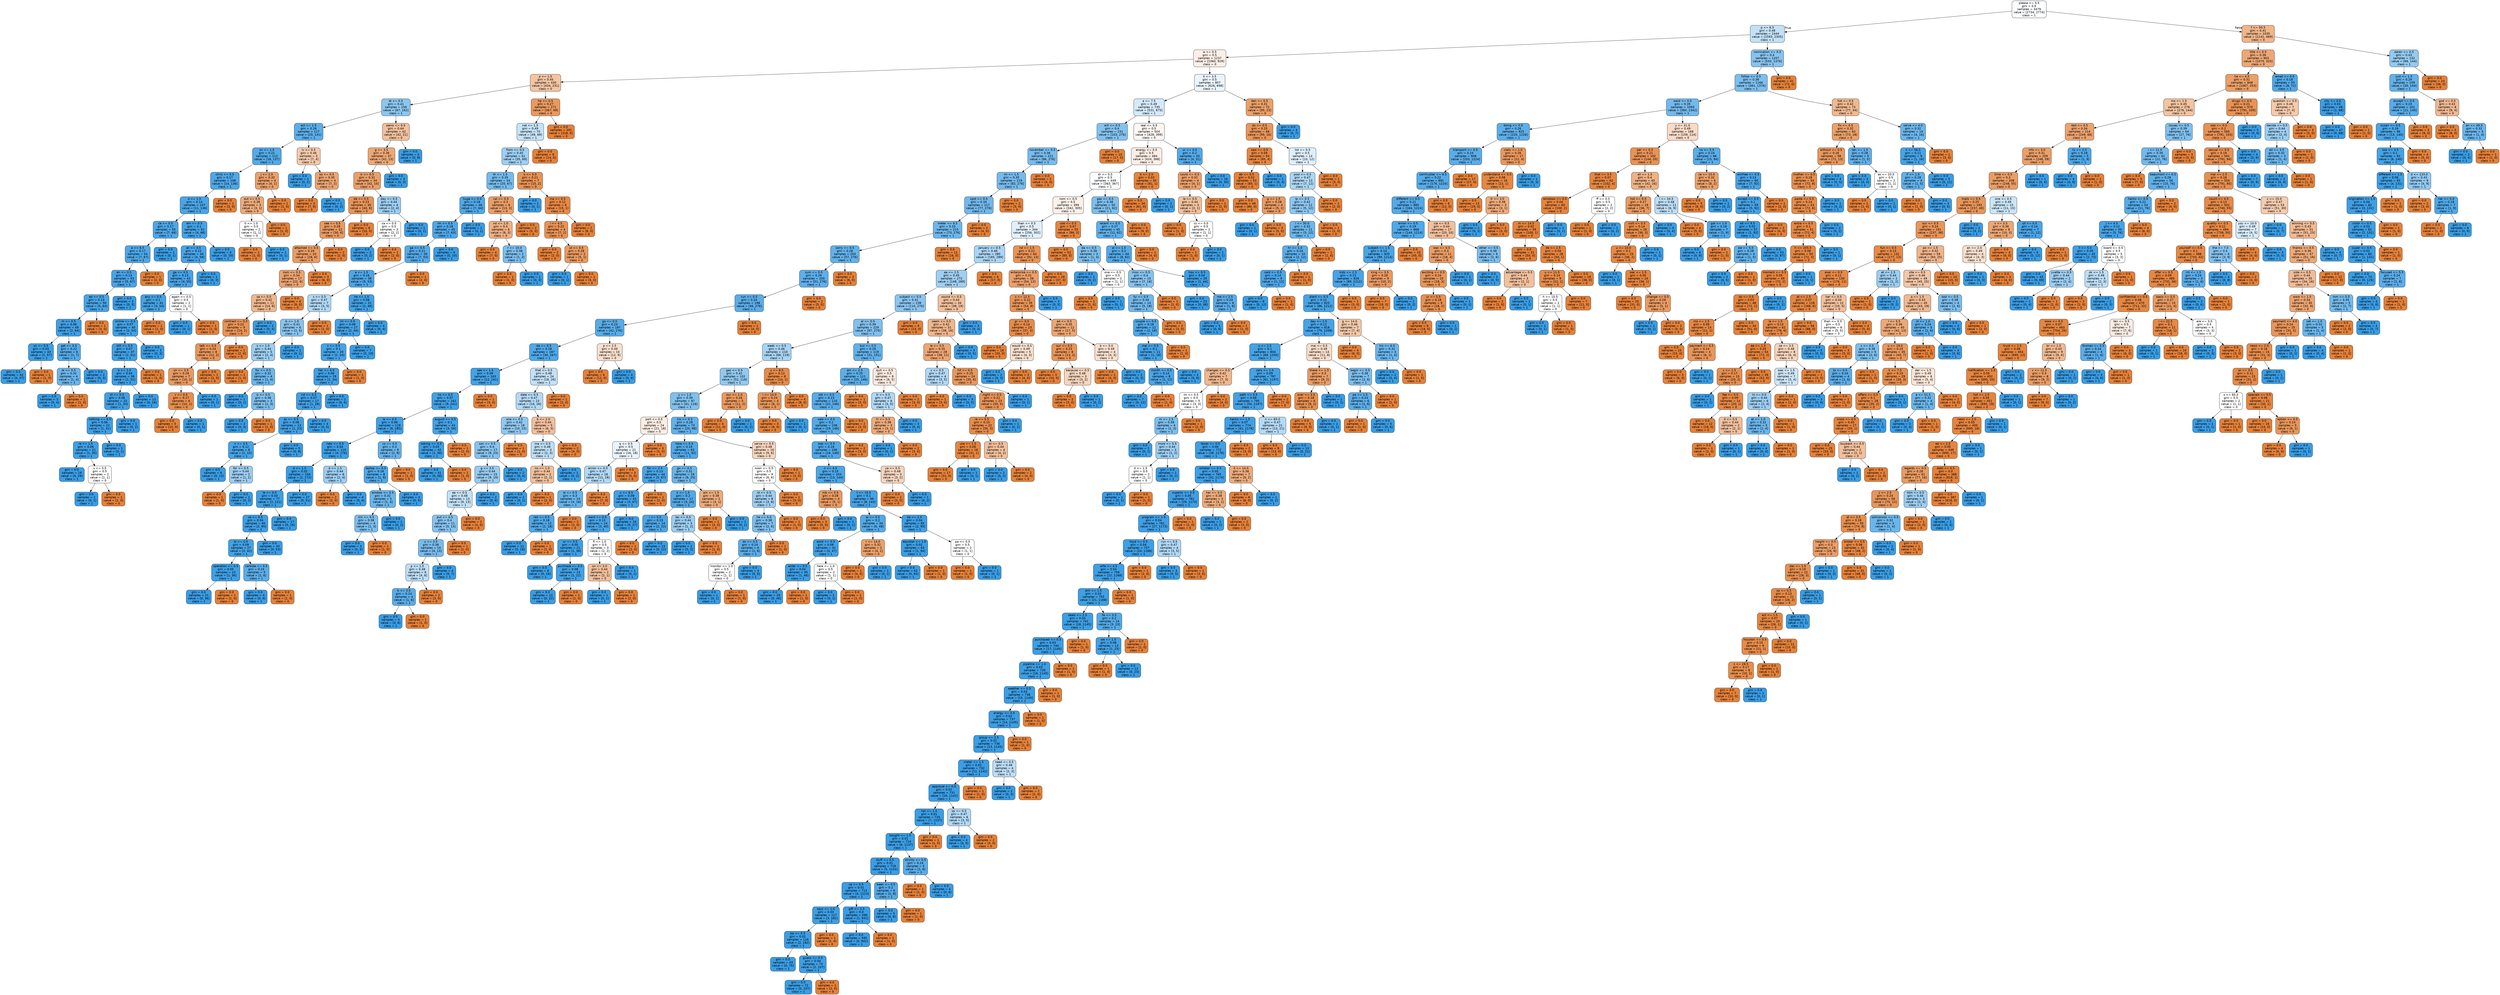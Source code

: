 digraph Tree {
node [shape=box, style="filled, rounded", color="black", fontname="helvetica"] ;
edge [fontname="helvetica"] ;
0 [label="please <= 0.5\ngini = 0.5\nsamples = 3479\nvalue = [2734, 2774]\nclass = 1", fillcolor="#fcfeff"] ;
1 [label="p <= 6.5\ngini = 0.48\nsamples = 2444\nvalue = [1593, 2305]\nclass = 1", fillcolor="#c2e1f7"] ;
0 -> 1 [labeldistance=2.5, labelangle=45, headlabel="True"] ;
2 [label="w <= 0.5\ngini = 0.5\nsamples = 1237\nvalue = [1060, 929]\nclass = 0", fillcolor="#fcefe7"] ;
1 -> 2 ;
3 [label="p <= 1.5\ngini = 0.45\nsamples = 430\nvalue = [434, 231]\nclass = 0", fillcolor="#f3c4a2"] ;
2 -> 3 ;
4 [label="at <= 0.5\ngini = 0.41\nsamples = 159\nvalue = [67, 162]\nclass = 1", fillcolor="#8bc6f0"] ;
3 -> 4 ;
5 [label="ect <= 1.5\ngini = 0.26\nsamples = 117\nvalue = [25, 141]\nclass = 1", fillcolor="#5caeea"] ;
4 -> 5 ;
6 [label="on <= 1.5\ngini = 0.21\nsamples = 112\nvalue = [18, 137]\nclass = 1", fillcolor="#53aae8"] ;
5 -> 6 ;
7 [label="chris <= 0.5\ngini = 0.17\nsamples = 108\nvalue = [14, 136]\nclass = 1", fillcolor="#4da7e8"] ;
6 -> 7 ;
8 [label="o <= 1.5\ngini = 0.14\nsamples = 107\nvalue = [11, 136]\nclass = 1", fillcolor="#49a5e7"] ;
7 -> 8 ;
9 [label="ce <= 0.5\ngini = 0.17\nsamples = 55\nvalue = [7, 68]\nclass = 1", fillcolor="#4da7e8"] ;
8 -> 9 ;
10 [label="a <= 6.5\ngini = 0.17\nsamples = 54\nvalue = [7, 67]\nclass = 1", fillcolor="#4ea7e8"] ;
9 -> 10 ;
11 [label="en <= 0.5\ngini = 0.13\nsamples = 53\nvalue = [5, 67]\nclass = 1", fillcolor="#48a4e7"] ;
10 -> 11 ;
12 [label="ed <= 0.5\ngini = 0.13\nsamples = 50\nvalue = [5, 64]\nclass = 1", fillcolor="#48a5e7"] ;
11 -> 12 ;
13 [label="m <= 0.5\ngini = 0.06\nsamples = 49\nvalue = [2, 64]\nclass = 1", fillcolor="#3fa0e6"] ;
12 -> 13 ;
14 [label="us <= 0.5\ngini = 0.03\nsamples = 43\nvalue = [1, 57]\nclass = 1", fillcolor="#3c9fe5"] ;
13 -> 14 ;
15 [label="gini = 0.0\nsamples = 42\nvalue = [0, 57]\nclass = 1", fillcolor="#399de5"] ;
14 -> 15 ;
16 [label="gini = 0.0\nsamples = 1\nvalue = [1, 0]\nclass = 0", fillcolor="#e58139"] ;
14 -> 16 ;
17 [label="get <= 0.5\ngini = 0.22\nsamples = 6\nvalue = [1, 7]\nclass = 1", fillcolor="#55abe9"] ;
13 -> 17 ;
18 [label="re <= 0.5\ngini = 0.32\nsamples = 4\nvalue = [1, 4]\nclass = 1", fillcolor="#6ab6ec"] ;
17 -> 18 ;
19 [label="gini = 0.0\nsamples = 3\nvalue = [0, 4]\nclass = 1", fillcolor="#399de5"] ;
18 -> 19 ;
20 [label="gini = 0.0\nsamples = 1\nvalue = [1, 0]\nclass = 0", fillcolor="#e58139"] ;
18 -> 20 ;
21 [label="gini = 0.0\nsamples = 2\nvalue = [0, 3]\nclass = 1", fillcolor="#399de5"] ;
17 -> 21 ;
22 [label="gini = 0.0\nsamples = 1\nvalue = [3, 0]\nclass = 0", fillcolor="#e58139"] ;
12 -> 22 ;
23 [label="gini = 0.0\nsamples = 3\nvalue = [0, 3]\nclass = 1", fillcolor="#399de5"] ;
11 -> 23 ;
24 [label="gini = 0.0\nsamples = 1\nvalue = [2, 0]\nclass = 0", fillcolor="#e58139"] ;
10 -> 24 ;
25 [label="gini = 0.0\nsamples = 1\nvalue = [0, 1]\nclass = 1", fillcolor="#399de5"] ;
9 -> 25 ;
26 [label="em <= 0.5\ngini = 0.1\nsamples = 52\nvalue = [4, 68]\nclass = 1", fillcolor="#45a3e7"] ;
8 -> 26 ;
27 [label="ali <= 0.5\ngini = 0.12\nsamples = 44\nvalue = [4, 58]\nclass = 1", fillcolor="#47a4e7"] ;
26 -> 27 ;
28 [label="ga <= 0.5\ngini = 0.13\nsamples = 43\nvalue = [4, 55]\nclass = 1", fillcolor="#47a4e7"] ;
27 -> 28 ;
29 [label="any <= 0.5\ngini = 0.1\nsamples = 41\nvalue = [3, 54]\nclass = 1", fillcolor="#44a2e6"] ;
28 -> 29 ;
30 [label="online <= 0.5\ngini = 0.07\nsamples = 40\nvalue = [2, 54]\nclass = 1", fillcolor="#40a1e6"] ;
29 -> 30 ;
31 [label="still <= 0.5\ngini = 0.07\nsamples = 37\nvalue = [2, 51]\nclass = 1", fillcolor="#41a1e6"] ;
30 -> 31 ;
32 [label="b <= 1.5\ngini = 0.04\nsamples = 36\nvalue = [1, 51]\nclass = 1", fillcolor="#3d9fe6"] ;
31 -> 32 ;
33 [label="st <= 0.5\ngini = 0.06\nsamples = 23\nvalue = [1, 33]\nclass = 1", fillcolor="#3fa0e6"] ;
32 -> 33 ;
34 [label="nothing <= 0.5\ngini = 0.06\nsamples = 22\nvalue = [1, 31]\nclass = 1", fillcolor="#3fa0e6"] ;
33 -> 34 ;
35 [label="re <= 1.5\ngini = 0.06\nsamples = 21\nvalue = [1, 30]\nclass = 1", fillcolor="#40a0e6"] ;
34 -> 35 ;
36 [label="gini = 0.0\nsamples = 19\nvalue = [0, 29]\nclass = 1", fillcolor="#399de5"] ;
35 -> 36 ;
37 [label="v <= 0.5\ngini = 0.5\nsamples = 2\nvalue = [1, 1]\nclass = 0", fillcolor="#ffffff"] ;
35 -> 37 ;
38 [label="gini = 0.0\nsamples = 1\nvalue = [0, 1]\nclass = 1", fillcolor="#399de5"] ;
37 -> 38 ;
39 [label="gini = 0.0\nsamples = 1\nvalue = [1, 0]\nclass = 0", fillcolor="#e58139"] ;
37 -> 39 ;
40 [label="gini = 0.0\nsamples = 1\nvalue = [0, 1]\nclass = 1", fillcolor="#399de5"] ;
34 -> 40 ;
41 [label="gini = 0.0\nsamples = 1\nvalue = [0, 2]\nclass = 1", fillcolor="#399de5"] ;
33 -> 41 ;
42 [label="gini = 0.0\nsamples = 13\nvalue = [0, 18]\nclass = 1", fillcolor="#399de5"] ;
32 -> 42 ;
43 [label="gini = 0.0\nsamples = 1\nvalue = [1, 0]\nclass = 0", fillcolor="#e58139"] ;
31 -> 43 ;
44 [label="gini = 0.0\nsamples = 3\nvalue = [0, 3]\nclass = 1", fillcolor="#399de5"] ;
30 -> 44 ;
45 [label="gini = 0.0\nsamples = 1\nvalue = [1, 0]\nclass = 0", fillcolor="#e58139"] ;
29 -> 45 ;
46 [label="again <= 0.5\ngini = 0.5\nsamples = 2\nvalue = [1, 1]\nclass = 0", fillcolor="#ffffff"] ;
28 -> 46 ;
47 [label="gini = 0.0\nsamples = 1\nvalue = [0, 1]\nclass = 1", fillcolor="#399de5"] ;
46 -> 47 ;
48 [label="gini = 0.0\nsamples = 1\nvalue = [1, 0]\nclass = 0", fillcolor="#e58139"] ;
46 -> 48 ;
49 [label="gini = 0.0\nsamples = 1\nvalue = [0, 3]\nclass = 1", fillcolor="#399de5"] ;
27 -> 49 ;
50 [label="gini = 0.0\nsamples = 8\nvalue = [0, 10]\nclass = 1", fillcolor="#399de5"] ;
26 -> 50 ;
51 [label="gini = 0.0\nsamples = 1\nvalue = [3, 0]\nclass = 0", fillcolor="#e58139"] ;
7 -> 51 ;
52 [label="j <= 2.0\ngini = 0.32\nsamples = 4\nvalue = [4, 1]\nclass = 0", fillcolor="#eca06a"] ;
6 -> 52 ;
53 [label="out <= 0.5\ngini = 0.38\nsamples = 3\nvalue = [3, 1]\nclass = 0", fillcolor="#eeab7b"] ;
52 -> 53 ;
54 [label="ti <= 1.0\ngini = 0.5\nsamples = 2\nvalue = [1, 1]\nclass = 0", fillcolor="#ffffff"] ;
53 -> 54 ;
55 [label="gini = 0.0\nsamples = 1\nvalue = [1, 0]\nclass = 0", fillcolor="#e58139"] ;
54 -> 55 ;
56 [label="gini = 0.0\nsamples = 1\nvalue = [0, 1]\nclass = 1", fillcolor="#399de5"] ;
54 -> 56 ;
57 [label="gini = 0.0\nsamples = 1\nvalue = [2, 0]\nclass = 0", fillcolor="#e58139"] ;
53 -> 57 ;
58 [label="gini = 0.0\nsamples = 1\nvalue = [1, 0]\nclass = 0", fillcolor="#e58139"] ;
52 -> 58 ;
59 [label="iv <= 0.5\ngini = 0.46\nsamples = 5\nvalue = [7, 4]\nclass = 0", fillcolor="#f4c9aa"] ;
5 -> 59 ;
60 [label="gini = 0.0\nsamples = 1\nvalue = [0, 2]\nclass = 1", fillcolor="#399de5"] ;
59 -> 60 ;
61 [label="oo <= 0.5\ngini = 0.35\nsamples = 4\nvalue = [7, 2]\nclass = 0", fillcolor="#eca572"] ;
59 -> 61 ;
62 [label="gini = 0.0\nsamples = 3\nvalue = [7, 0]\nclass = 0", fillcolor="#e58139"] ;
61 -> 62 ;
63 [label="gini = 0.0\nsamples = 1\nvalue = [0, 2]\nclass = 1", fillcolor="#399de5"] ;
61 -> 63 ;
64 [label="penis <= 0.5\ngini = 0.44\nsamples = 42\nvalue = [42, 21]\nclass = 0", fillcolor="#f2c09c"] ;
4 -> 64 ;
65 [label="g <= 3.5\ngini = 0.36\nsamples = 37\nvalue = [42, 13]\nclass = 0", fillcolor="#eda876"] ;
64 -> 65 ;
66 [label="ic <= 0.5\ngini = 0.31\nsamples = 34\nvalue = [42, 10]\nclass = 0", fillcolor="#eb9f68"] ;
65 -> 66 ;
67 [label="de <= 0.5\ngini = 0.23\nsamples = 30\nvalue = [40, 6]\nclass = 0", fillcolor="#e99457"] ;
66 -> 67 ;
68 [label="see <= 0.5\ngini = 0.28\nsamples = 22\nvalue = [30, 6]\nclass = 0", fillcolor="#ea9a61"] ;
67 -> 68 ;
69 [label="attached <= 0.5\ngini = 0.29\nsamples = 20\nvalue = [28, 6]\nclass = 0", fillcolor="#eb9c63"] ;
68 -> 69 ;
70 [label="nom <= 0.5\ngini = 0.34\nsamples = 17\nvalue = [22, 6]\nclass = 0", fillcolor="#eca36f"] ;
69 -> 70 ;
71 [label="sa <= 0.5\ngini = 0.42\nsamples = 11\nvalue = [14, 6]\nclass = 0", fillcolor="#f0b78e"] ;
70 -> 71 ;
72 [label="contract <= 0.5\ngini = 0.22\nsamples = 9\nvalue = [14, 2]\nclass = 0", fillcolor="#e99355"] ;
71 -> 72 ;
73 [label="talk <= 0.5\ngini = 0.24\nsamples = 8\nvalue = [12, 2]\nclass = 0", fillcolor="#e9965a"] ;
72 -> 73 ;
74 [label="on <= 3.5\ngini = 0.28\nsamples = 7\nvalue = [10, 2]\nclass = 0", fillcolor="#ea9a61"] ;
73 -> 74 ;
75 [label="v <= 0.5\ngini = 0.17\nsamples = 6\nvalue = [10, 1]\nclass = 0", fillcolor="#e88e4d"] ;
74 -> 75 ;
76 [label="gini = 0.0\nsamples = 5\nvalue = [10, 0]\nclass = 0", fillcolor="#e58139"] ;
75 -> 76 ;
77 [label="gini = 0.0\nsamples = 1\nvalue = [0, 1]\nclass = 1", fillcolor="#399de5"] ;
75 -> 77 ;
78 [label="gini = 0.0\nsamples = 1\nvalue = [0, 1]\nclass = 1", fillcolor="#399de5"] ;
74 -> 78 ;
79 [label="gini = 0.0\nsamples = 1\nvalue = [2, 0]\nclass = 0", fillcolor="#e58139"] ;
73 -> 79 ;
80 [label="gini = 0.0\nsamples = 1\nvalue = [2, 0]\nclass = 0", fillcolor="#e58139"] ;
72 -> 80 ;
81 [label="gini = 0.0\nsamples = 2\nvalue = [0, 4]\nclass = 1", fillcolor="#399de5"] ;
71 -> 81 ;
82 [label="gini = 0.0\nsamples = 6\nvalue = [8, 0]\nclass = 0", fillcolor="#e58139"] ;
70 -> 82 ;
83 [label="gini = 0.0\nsamples = 3\nvalue = [6, 0]\nclass = 0", fillcolor="#e58139"] ;
69 -> 83 ;
84 [label="gini = 0.0\nsamples = 2\nvalue = [2, 0]\nclass = 0", fillcolor="#e58139"] ;
68 -> 84 ;
85 [label="gini = 0.0\nsamples = 8\nvalue = [10, 0]\nclass = 0", fillcolor="#e58139"] ;
67 -> 85 ;
86 [label="day <= 0.5\ngini = 0.44\nsamples = 4\nvalue = [2, 4]\nclass = 1", fillcolor="#9ccef2"] ;
66 -> 86 ;
87 [label="ca <= 0.5\ngini = 0.5\nsamples = 3\nvalue = [2, 2]\nclass = 0", fillcolor="#ffffff"] ;
86 -> 87 ;
88 [label="gini = 0.0\nsamples = 2\nvalue = [0, 2]\nclass = 1", fillcolor="#399de5"] ;
87 -> 88 ;
89 [label="gini = 0.0\nsamples = 1\nvalue = [2, 0]\nclass = 0", fillcolor="#e58139"] ;
87 -> 89 ;
90 [label="gini = 0.0\nsamples = 1\nvalue = [0, 2]\nclass = 1", fillcolor="#399de5"] ;
86 -> 90 ;
91 [label="gini = 0.0\nsamples = 3\nvalue = [0, 3]\nclass = 1", fillcolor="#399de5"] ;
65 -> 91 ;
92 [label="gini = 0.0\nsamples = 5\nvalue = [0, 8]\nclass = 1", fillcolor="#399de5"] ;
64 -> 92 ;
93 [label="hp <= 0.5\ngini = 0.27\nsamples = 271\nvalue = [367, 69]\nclass = 0", fillcolor="#ea995e"] ;
3 -> 93 ;
94 [label="nat <= 1.5\ngini = 0.49\nsamples = 70\nvalue = [49, 69]\nclass = 1", fillcolor="#c6e3f7"] ;
93 -> 94 ;
95 [label="from <= 0.5\ngini = 0.45\nsamples = 61\nvalue = [35, 69]\nclass = 1", fillcolor="#9dcff2"] ;
94 -> 95 ;
96 [label="th <= 1.5\ngini = 0.35\nsamples = 54\nvalue = [20, 67]\nclass = 1", fillcolor="#74baed"] ;
95 -> 96 ;
97 [label="huge <= 0.5\ngini = 0.18\nsamples = 46\nvalue = [7, 64]\nclass = 1", fillcolor="#4fa8e8"] ;
96 -> 97 ;
98 [label="rm <= 0.5\ngini = 0.18\nsamples = 45\nvalue = [7, 63]\nclass = 1", fillcolor="#4fa8e8"] ;
97 -> 98 ;
99 [label="ga <= 0.5\ngini = 0.21\nsamples = 39\nvalue = [7, 53]\nclass = 1", fillcolor="#53aae8"] ;
98 -> 99 ;
100 [label="a <= 1.5\ngini = 0.16\nsamples = 38\nvalue = [5, 53]\nclass = 1", fillcolor="#4ca6e7"] ;
99 -> 100 ;
101 [label="x <= 0.5\ngini = 0.47\nsamples = 7\nvalue = [3, 5]\nclass = 1", fillcolor="#b0d8f5"] ;
100 -> 101 ;
102 [label="ls <= 1.0\ngini = 0.41\nsamples = 6\nvalue = [2, 5]\nclass = 1", fillcolor="#88c4ef"] ;
101 -> 102 ;
103 [label="s <= 1.0\ngini = 0.44\nsamples = 5\nvalue = [2, 4]\nclass = 1", fillcolor="#9ccef2"] ;
102 -> 103 ;
104 [label="gini = 0.0\nsamples = 1\nvalue = [1, 0]\nclass = 0", fillcolor="#e58139"] ;
103 -> 104 ;
105 [label="for <= 0.5\ngini = 0.32\nsamples = 4\nvalue = [1, 4]\nclass = 1", fillcolor="#6ab6ec"] ;
103 -> 105 ;
106 [label="gini = 0.0\nsamples = 1\nvalue = [0, 1]\nclass = 1", fillcolor="#399de5"] ;
105 -> 106 ;
107 [label="is <= 0.5\ngini = 0.38\nsamples = 3\nvalue = [1, 3]\nclass = 1", fillcolor="#7bbeee"] ;
105 -> 107 ;
108 [label="gini = 0.0\nsamples = 2\nvalue = [0, 3]\nclass = 1", fillcolor="#399de5"] ;
107 -> 108 ;
109 [label="gini = 0.0\nsamples = 1\nvalue = [1, 0]\nclass = 0", fillcolor="#e58139"] ;
107 -> 109 ;
110 [label="gini = 0.0\nsamples = 1\nvalue = [0, 1]\nclass = 1", fillcolor="#399de5"] ;
102 -> 110 ;
111 [label="gini = 0.0\nsamples = 1\nvalue = [1, 0]\nclass = 0", fillcolor="#e58139"] ;
101 -> 111 ;
112 [label="he <= 1.5\ngini = 0.08\nsamples = 31\nvalue = [2, 48]\nclass = 1", fillcolor="#41a1e6"] ;
100 -> 112 ;
113 [label="im <= 0.5\ngini = 0.08\nsamples = 27\nvalue = [2, 44]\nclass = 1", fillcolor="#42a1e6"] ;
112 -> 113 ;
114 [label="x <= 0.5\ngini = 0.1\nsamples = 20\nvalue = [2, 34]\nclass = 1", fillcolor="#45a3e7"] ;
113 -> 114 ;
115 [label="her <= 0.5\ngini = 0.06\nsamples = 19\nvalue = [1, 34]\nclass = 1", fillcolor="#3fa0e6"] ;
114 -> 115 ;
116 [label="nd <= 0.5\ngini = 0.07\nsamples = 17\nvalue = [1, 28]\nclass = 1", fillcolor="#40a0e6"] ;
115 -> 116 ;
117 [label="as <= 0.5\ngini = 0.08\nsamples = 13\nvalue = [1, 23]\nclass = 1", fillcolor="#42a1e6"] ;
116 -> 117 ;
118 [label="n <= 3.5\ngini = 0.12\nsamples = 8\nvalue = [1, 15]\nclass = 1", fillcolor="#46a4e7"] ;
117 -> 118 ;
119 [label="gini = 0.0\nsamples = 6\nvalue = [0, 13]\nclass = 1", fillcolor="#399de5"] ;
118 -> 119 ;
120 [label="for <= 0.5\ngini = 0.44\nsamples = 2\nvalue = [1, 2]\nclass = 1", fillcolor="#9ccef2"] ;
118 -> 120 ;
121 [label="gini = 0.0\nsamples = 1\nvalue = [1, 0]\nclass = 0", fillcolor="#e58139"] ;
120 -> 121 ;
122 [label="gini = 0.0\nsamples = 1\nvalue = [0, 2]\nclass = 1", fillcolor="#399de5"] ;
120 -> 122 ;
123 [label="gini = 0.0\nsamples = 5\nvalue = [0, 8]\nclass = 1", fillcolor="#399de5"] ;
117 -> 123 ;
124 [label="gini = 0.0\nsamples = 4\nvalue = [0, 5]\nclass = 1", fillcolor="#399de5"] ;
116 -> 124 ;
125 [label="gini = 0.0\nsamples = 2\nvalue = [0, 6]\nclass = 1", fillcolor="#399de5"] ;
115 -> 125 ;
126 [label="gini = 0.0\nsamples = 1\nvalue = [1, 0]\nclass = 0", fillcolor="#e58139"] ;
114 -> 126 ;
127 [label="gini = 0.0\nsamples = 7\nvalue = [0, 10]\nclass = 1", fillcolor="#399de5"] ;
113 -> 127 ;
128 [label="gini = 0.0\nsamples = 4\nvalue = [0, 4]\nclass = 1", fillcolor="#399de5"] ;
112 -> 128 ;
129 [label="gini = 0.0\nsamples = 1\nvalue = [2, 0]\nclass = 0", fillcolor="#e58139"] ;
99 -> 129 ;
130 [label="gini = 0.0\nsamples = 6\nvalue = [0, 10]\nclass = 1", fillcolor="#399de5"] ;
98 -> 130 ;
131 [label="gini = 0.0\nsamples = 1\nvalue = [0, 1]\nclass = 1", fillcolor="#399de5"] ;
97 -> 131 ;
132 [label="cal <= 0.5\ngini = 0.3\nsamples = 8\nvalue = [13, 3]\nclass = 0", fillcolor="#eb9e67"] ;
96 -> 132 ;
133 [label="nd <= 1.0\ngini = 0.4\nsamples = 6\nvalue = [8, 3]\nclass = 0", fillcolor="#efb083"] ;
132 -> 133 ;
134 [label="gini = 0.0\nsamples = 4\nvalue = [7, 0]\nclass = 0", fillcolor="#e58139"] ;
133 -> 134 ;
135 [label="r <= 10.0\ngini = 0.38\nsamples = 2\nvalue = [1, 3]\nclass = 1", fillcolor="#7bbeee"] ;
133 -> 135 ;
136 [label="gini = 0.0\nsamples = 1\nvalue = [1, 0]\nclass = 0", fillcolor="#e58139"] ;
135 -> 136 ;
137 [label="gini = 0.0\nsamples = 1\nvalue = [0, 3]\nclass = 1", fillcolor="#399de5"] ;
135 -> 137 ;
138 [label="gini = 0.0\nsamples = 2\nvalue = [5, 0]\nclass = 0", fillcolor="#e58139"] ;
132 -> 138 ;
139 [label="o <= 5.0\ngini = 0.21\nsamples = 7\nvalue = [15, 2]\nclass = 0", fillcolor="#e89253"] ;
95 -> 139 ;
140 [label="gini = 0.0\nsamples = 1\nvalue = [0, 1]\nclass = 1", fillcolor="#399de5"] ;
139 -> 140 ;
141 [label="ma <= 0.5\ngini = 0.12\nsamples = 6\nvalue = [15, 1]\nclass = 0", fillcolor="#e78946"] ;
139 -> 141 ;
142 [label="l <= 4.5\ngini = 0.22\nsamples = 4\nvalue = [7, 1]\nclass = 0", fillcolor="#e99355"] ;
141 -> 142 ;
143 [label="gini = 0.0\nsamples = 2\nvalue = [2, 0]\nclass = 0", fillcolor="#e58139"] ;
142 -> 143 ;
144 [label="ut <= 0.5\ngini = 0.28\nsamples = 2\nvalue = [5, 1]\nclass = 0", fillcolor="#ea9a61"] ;
142 -> 144 ;
145 [label="gini = 0.0\nsamples = 1\nvalue = [0, 1]\nclass = 1", fillcolor="#399de5"] ;
144 -> 145 ;
146 [label="gini = 0.0\nsamples = 1\nvalue = [5, 0]\nclass = 0", fillcolor="#e58139"] ;
144 -> 146 ;
147 [label="gini = 0.0\nsamples = 2\nvalue = [8, 0]\nclass = 0", fillcolor="#e58139"] ;
141 -> 147 ;
148 [label="gini = 0.0\nsamples = 9\nvalue = [14, 0]\nclass = 0", fillcolor="#e58139"] ;
94 -> 148 ;
149 [label="gini = 0.0\nsamples = 201\nvalue = [318, 0]\nclass = 0", fillcolor="#e58139"] ;
93 -> 149 ;
150 [label="ti <= 3.5\ngini = 0.5\nsamples = 807\nvalue = [626, 698]\nclass = 1", fillcolor="#ebf5fc"] ;
2 -> 150 ;
151 [label="a <= 7.5\ngini = 0.49\nsamples = 735\nvalue = [531, 675]\nclass = 1", fillcolor="#d5eaf9"] ;
150 -> 151 ;
152 [label="will <= 0.5\ngini = 0.4\nsamples = 231\nvalue = [103, 276]\nclass = 1", fillcolor="#83c2ef"] ;
151 -> 152 ;
153 [label="november <= 0.5\ngini = 0.36\nsamples = 221\nvalue = [86, 276]\nclass = 1", fillcolor="#77bced"] ;
152 -> 153 ;
154 [label="mi <= 1.5\ngini = 0.35\nsamples = 219\nvalue = [82, 276]\nclass = 1", fillcolor="#74baed"] ;
153 -> 154 ;
155 [label="spot <= 0.5\ngini = 0.34\nsamples = 217\nvalue = [77, 276]\nclass = 1", fillcolor="#70b8ec"] ;
154 -> 155 ;
156 [label="meter <= 0.5\ngini = 0.33\nsamples = 215\nvalue = [73, 276]\nclass = 1", fillcolor="#6db7ec"] ;
155 -> 156 ;
157 [label="sorry <= 0.5\ngini = 0.28\nsamples = 203\nvalue = [57, 276]\nclass = 1", fillcolor="#62b1ea"] ;
156 -> 157 ;
158 [label="sum <= 0.5\ngini = 0.26\nsamples = 200\nvalue = [51, 276]\nclass = 1", fillcolor="#5eafea"] ;
157 -> 158 ;
159 [label="run <= 0.5\ngini = 0.24\nsamples = 198\nvalue = [46, 276]\nclass = 1", fillcolor="#5aade9"] ;
158 -> 159 ;
160 [label="go <= 0.5\ngini = 0.23\nsamples = 197\nvalue = [42, 276]\nclass = 1", fillcolor="#57ace9"] ;
159 -> 160 ;
161 [label="da <= 0.5\ngini = 0.18\nsamples = 187\nvalue = [30, 267]\nclass = 1", fillcolor="#4fa8e8"] ;
160 -> 161 ;
162 [label="see <= 1.5\ngini = 0.09\nsamples = 163\nvalue = [12, 241]\nclass = 1", fillcolor="#43a2e6"] ;
161 -> 162 ;
163 [label="no <= 0.5\ngini = 0.07\nsamples = 162\nvalue = [9, 241]\nclass = 1", fillcolor="#40a1e6"] ;
162 -> 163 ;
164 [label="la <= 0.5\ngini = 0.06\nsamples = 119\nvalue = [6, 185]\nclass = 1", fillcolor="#3fa0e6"] ;
163 -> 164 ;
165 [label="new <= 0.5\ngini = 0.04\nsamples = 110\nvalue = [4, 176]\nclass = 1", fillcolor="#3d9fe6"] ;
164 -> 165 ;
166 [label="d <= 1.5\ngini = 0.02\nsamples = 104\nvalue = [2, 172]\nclass = 1", fillcolor="#3b9ee5"] ;
165 -> 166 ;
167 [label="le <= 0.5\ngini = 0.03\nsamples = 77\nvalue = [2, 121]\nclass = 1", fillcolor="#3c9fe5"] ;
166 -> 167 ;
168 [label="ve <= 0.5\ngini = 0.04\nsamples = 60\nvalue = [2, 95]\nclass = 1", fillcolor="#3d9fe6"] ;
167 -> 168 ;
169 [label="to <= 0.5\ngini = 0.09\nsamples = 27\nvalue = [2, 42]\nclass = 1", fillcolor="#42a2e6"] ;
168 -> 169 ;
170 [label="operation <= 0.5\ngini = 0.05\nsamples = 22\nvalue = [1, 36]\nclass = 1", fillcolor="#3ea0e6"] ;
169 -> 170 ;
171 [label="gini = 0.0\nsamples = 21\nvalue = [0, 36]\nclass = 1", fillcolor="#399de5"] ;
170 -> 171 ;
172 [label="gini = 0.0\nsamples = 1\nvalue = [1, 0]\nclass = 0", fillcolor="#e58139"] ;
170 -> 172 ;
173 [label="carbide <= 0.5\ngini = 0.24\nsamples = 5\nvalue = [1, 6]\nclass = 1", fillcolor="#5aade9"] ;
169 -> 173 ;
174 [label="gini = 0.0\nsamples = 4\nvalue = [0, 6]\nclass = 1", fillcolor="#399de5"] ;
173 -> 174 ;
175 [label="gini = 0.0\nsamples = 1\nvalue = [1, 0]\nclass = 0", fillcolor="#e58139"] ;
173 -> 175 ;
176 [label="gini = 0.0\nsamples = 33\nvalue = [0, 53]\nclass = 1", fillcolor="#399de5"] ;
168 -> 176 ;
177 [label="gini = 0.0\nsamples = 17\nvalue = [0, 26]\nclass = 1", fillcolor="#399de5"] ;
167 -> 177 ;
178 [label="gini = 0.0\nsamples = 27\nvalue = [0, 51]\nclass = 1", fillcolor="#399de5"] ;
166 -> 178 ;
179 [label="d <= 1.5\ngini = 0.44\nsamples = 6\nvalue = [2, 4]\nclass = 1", fillcolor="#9ccef2"] ;
165 -> 179 ;
180 [label="gini = 0.0\nsamples = 2\nvalue = [2, 0]\nclass = 0", fillcolor="#e58139"] ;
179 -> 180 ;
181 [label="gini = 0.0\nsamples = 4\nvalue = [0, 4]\nclass = 1", fillcolor="#399de5"] ;
179 -> 181 ;
182 [label="co <= 0.5\ngini = 0.3\nsamples = 9\nvalue = [2, 9]\nclass = 1", fillcolor="#65b3eb"] ;
164 -> 182 ;
183 [label="laptop <= 0.5\ngini = 0.18\nsamples = 8\nvalue = [1, 9]\nclass = 1", fillcolor="#4fa8e8"] ;
182 -> 183 ;
184 [label="window <= 0.5\ngini = 0.32\nsamples = 5\nvalue = [1, 4]\nclass = 1", fillcolor="#6ab6ec"] ;
183 -> 184 ;
185 [label="kin <= 0.5\ngini = 0.38\nsamples = 4\nvalue = [1, 3]\nclass = 1", fillcolor="#7bbeee"] ;
184 -> 185 ;
186 [label="gini = 0.0\nsamples = 3\nvalue = [0, 3]\nclass = 1", fillcolor="#399de5"] ;
185 -> 186 ;
187 [label="gini = 0.0\nsamples = 1\nvalue = [1, 0]\nclass = 0", fillcolor="#e58139"] ;
185 -> 187 ;
188 [label="gini = 0.0\nsamples = 1\nvalue = [0, 1]\nclass = 1", fillcolor="#399de5"] ;
184 -> 188 ;
189 [label="gini = 0.0\nsamples = 3\nvalue = [0, 5]\nclass = 1", fillcolor="#399de5"] ;
183 -> 189 ;
190 [label="gini = 0.0\nsamples = 1\nvalue = [1, 0]\nclass = 0", fillcolor="#e58139"] ;
182 -> 190 ;
191 [label="august <= 0.5\ngini = 0.1\nsamples = 43\nvalue = [3, 56]\nclass = 1", fillcolor="#44a2e6"] ;
163 -> 191 ;
192 [label="ooking <= 0.5\ngini = 0.03\nsamples = 42\nvalue = [1, 56]\nclass = 1", fillcolor="#3d9fe5"] ;
191 -> 192 ;
193 [label="gini = 0.0\nsamples = 41\nvalue = [0, 56]\nclass = 1", fillcolor="#399de5"] ;
192 -> 193 ;
194 [label="gini = 0.0\nsamples = 1\nvalue = [1, 0]\nclass = 0", fillcolor="#e58139"] ;
192 -> 194 ;
195 [label="gini = 0.0\nsamples = 1\nvalue = [2, 0]\nclass = 0", fillcolor="#e58139"] ;
191 -> 195 ;
196 [label="gini = 0.0\nsamples = 1\nvalue = [3, 0]\nclass = 0", fillcolor="#e58139"] ;
162 -> 196 ;
197 [label="that <= 0.5\ngini = 0.48\nsamples = 24\nvalue = [18, 26]\nclass = 1", fillcolor="#c2e1f7"] ;
161 -> 197 ;
198 [label="date <= 0.5\ngini = 0.47\nsamples = 23\nvalue = [16, 26]\nclass = 1", fillcolor="#b3d9f5"] ;
197 -> 198 ;
199 [label="one <= 0.5\ngini = 0.42\nsamples = 18\nvalue = [10, 23]\nclass = 1", fillcolor="#8fc8f0"] ;
198 -> 199 ;
200 [label="son <= 0.5\ngini = 0.4\nsamples = 17\nvalue = [9, 23]\nclass = 1", fillcolor="#86c3ef"] ;
199 -> 200 ;
201 [label="g <= 3.5\ngini = 0.44\nsamples = 15\nvalue = [9, 19]\nclass = 1", fillcolor="#97cbf1"] ;
200 -> 201 ;
202 [label="ea <= 0.5\ngini = 0.48\nsamples = 13\nvalue = [9, 13]\nclass = 1", fillcolor="#c2e1f7"] ;
201 -> 202 ;
203 [label="put <= 0.5\ngini = 0.4\nsamples = 11\nvalue = [5, 13]\nclass = 1", fillcolor="#85c3ef"] ;
202 -> 203 ;
204 [label="u <= 3.5\ngini = 0.36\nsamples = 10\nvalue = [4, 13]\nclass = 1", fillcolor="#76bbed"] ;
203 -> 204 ;
205 [label="p <= 1.5\ngini = 0.48\nsamples = 6\nvalue = [4, 6]\nclass = 1", fillcolor="#bddef6"] ;
204 -> 205 ;
206 [label="b <= 3.0\ngini = 0.24\nsamples = 4\nvalue = [1, 6]\nclass = 1", fillcolor="#5aade9"] ;
205 -> 206 ;
207 [label="gini = 0.0\nsamples = 3\nvalue = [0, 6]\nclass = 1", fillcolor="#399de5"] ;
206 -> 207 ;
208 [label="gini = 0.0\nsamples = 1\nvalue = [1, 0]\nclass = 0", fillcolor="#e58139"] ;
206 -> 208 ;
209 [label="gini = 0.0\nsamples = 2\nvalue = [3, 0]\nclass = 0", fillcolor="#e58139"] ;
205 -> 209 ;
210 [label="gini = 0.0\nsamples = 4\nvalue = [0, 7]\nclass = 1", fillcolor="#399de5"] ;
204 -> 210 ;
211 [label="gini = 0.0\nsamples = 1\nvalue = [1, 0]\nclass = 0", fillcolor="#e58139"] ;
203 -> 211 ;
212 [label="gini = 0.0\nsamples = 2\nvalue = [4, 0]\nclass = 0", fillcolor="#e58139"] ;
202 -> 212 ;
213 [label="gini = 0.0\nsamples = 2\nvalue = [0, 6]\nclass = 1", fillcolor="#399de5"] ;
201 -> 213 ;
214 [label="gini = 0.0\nsamples = 2\nvalue = [0, 4]\nclass = 1", fillcolor="#399de5"] ;
200 -> 214 ;
215 [label="gini = 0.0\nsamples = 1\nvalue = [1, 0]\nclass = 0", fillcolor="#e58139"] ;
199 -> 215 ;
216 [label="b <= 2.0\ngini = 0.44\nsamples = 5\nvalue = [6, 3]\nclass = 0", fillcolor="#f2c09c"] ;
198 -> 216 ;
217 [label="ma <= 0.5\ngini = 0.48\nsamples = 3\nvalue = [2, 3]\nclass = 1", fillcolor="#bddef6"] ;
216 -> 217 ;
218 [label="no <= 1.0\ngini = 0.44\nsamples = 2\nvalue = [2, 1]\nclass = 0", fillcolor="#f2c09c"] ;
217 -> 218 ;
219 [label="gini = 0.0\nsamples = 1\nvalue = [0, 1]\nclass = 1", fillcolor="#399de5"] ;
218 -> 219 ;
220 [label="gini = 0.0\nsamples = 1\nvalue = [2, 0]\nclass = 0", fillcolor="#e58139"] ;
218 -> 220 ;
221 [label="gini = 0.0\nsamples = 1\nvalue = [0, 2]\nclass = 1", fillcolor="#399de5"] ;
217 -> 221 ;
222 [label="gini = 0.0\nsamples = 2\nvalue = [4, 0]\nclass = 0", fillcolor="#e58139"] ;
216 -> 222 ;
223 [label="gini = 0.0\nsamples = 1\nvalue = [2, 0]\nclass = 0", fillcolor="#e58139"] ;
197 -> 223 ;
224 [label="p <= 2.5\ngini = 0.49\nsamples = 10\nvalue = [12, 9]\nclass = 0", fillcolor="#f8e0ce"] ;
160 -> 224 ;
225 [label="gini = 0.0\nsamples = 6\nvalue = [12, 0]\nclass = 0", fillcolor="#e58139"] ;
224 -> 225 ;
226 [label="gini = 0.0\nsamples = 4\nvalue = [0, 9]\nclass = 1", fillcolor="#399de5"] ;
224 -> 226 ;
227 [label="gini = 0.0\nsamples = 1\nvalue = [4, 0]\nclass = 0", fillcolor="#e58139"] ;
159 -> 227 ;
228 [label="gini = 0.0\nsamples = 2\nvalue = [5, 0]\nclass = 0", fillcolor="#e58139"] ;
158 -> 228 ;
229 [label="gini = 0.0\nsamples = 3\nvalue = [6, 0]\nclass = 0", fillcolor="#e58139"] ;
157 -> 229 ;
230 [label="gini = 0.0\nsamples = 12\nvalue = [16, 0]\nclass = 0", fillcolor="#e58139"] ;
156 -> 230 ;
231 [label="gini = 0.0\nsamples = 2\nvalue = [4, 0]\nclass = 0", fillcolor="#e58139"] ;
155 -> 231 ;
232 [label="gini = 0.0\nsamples = 2\nvalue = [5, 0]\nclass = 0", fillcolor="#e58139"] ;
154 -> 232 ;
233 [label="gini = 0.0\nsamples = 2\nvalue = [4, 0]\nclass = 0", fillcolor="#e58139"] ;
153 -> 233 ;
234 [label="gini = 0.0\nsamples = 10\nvalue = [17, 0]\nclass = 0", fillcolor="#e58139"] ;
152 -> 234 ;
235 [label="real <= 0.5\ngini = 0.5\nsamples = 504\nvalue = [428, 399]\nclass = 0", fillcolor="#fdf6f2"] ;
151 -> 235 ;
236 [label="energy <= 0.5\ngini = 0.5\nsamples = 484\nvalue = [424, 368]\nclass = 0", fillcolor="#fceee5"] ;
235 -> 236 ;
237 [label="dr <= 0.5\ngini = 0.5\nsamples = 449\nvalue = [363, 367]\nclass = 1", fillcolor="#fdfeff"] ;
236 -> 237 ;
238 [label="nom <= 0.5\ngini = 0.5\nsamples = 399\nvalue = [342, 305]\nclass = 0", fillcolor="#fcf1ea"] ;
237 -> 238 ;
239 [label="than <= 0.5\ngini = 0.5\nsamples = 344\nvalue = [256, 302]\nclass = 1", fillcolor="#e1f0fb"] ;
238 -> 239 ;
240 [label="january <= 0.5\ngini = 0.46\nsamples = 280\nvalue = [165, 289]\nclass = 1", fillcolor="#aad5f4"] ;
239 -> 240 ;
241 [label="ea <= 2.5\ngini = 0.45\nsamples = 272\nvalue = [148, 289]\nclass = 1", fillcolor="#9ecff2"] ;
240 -> 241 ;
242 [label="subject <= 0.5\ngini = 0.41\nsamples = 238\nvalue = [110, 270]\nclass = 1", fillcolor="#8ac5f0"] ;
241 -> 242 ;
243 [label="el <= 0.5\ngini = 0.39\nsamples = 229\nvalue = [97, 270]\nclass = 1", fillcolor="#80c0ee"] ;
242 -> 243 ;
244 [label="week <= 0.5\ngini = 0.46\nsamples = 110\nvalue = [66, 119]\nclass = 1", fillcolor="#a7d3f3"] ;
243 -> 244 ;
245 [label="gas <= 0.5\ngini = 0.42\nsamples = 102\nvalue = [52, 118]\nclass = 1", fillcolor="#90c8f0"] ;
244 -> 245 ;
246 [label="y <= 1.5\ngini = 0.39\nsamples = 97\nvalue = [41, 116]\nclass = 1", fillcolor="#7fc0ee"] ;
245 -> 246 ;
247 [label="port <= 0.5\ngini = 0.5\nsamples = 24\nvalue = [21, 18]\nclass = 0", fillcolor="#fbede3"] ;
246 -> 247 ;
248 [label="q <= 0.5\ngini = 0.5\nsamples = 21\nvalue = [16, 18]\nclass = 1", fillcolor="#e9f4fc"] ;
247 -> 248 ;
249 [label="enron <= 0.5\ngini = 0.47\nsamples = 18\nvalue = [11, 18]\nclass = 1", fillcolor="#b2d9f5"] ;
248 -> 249 ;
250 [label="ei <= 0.5\ngini = 0.3\nsamples = 14\nvalue = [4, 18]\nclass = 1", fillcolor="#65b3eb"] ;
249 -> 250 ;
251 [label="red <= 0.5\ngini = 0.18\nsamples = 12\nvalue = [2, 18]\nclass = 1", fillcolor="#4fa8e8"] ;
250 -> 251 ;
252 [label="gini = 0.0\nsamples = 11\nvalue = [0, 18]\nclass = 1", fillcolor="#399de5"] ;
251 -> 252 ;
253 [label="gini = 0.0\nsamples = 1\nvalue = [2, 0]\nclass = 0", fillcolor="#e58139"] ;
251 -> 253 ;
254 [label="gini = 0.0\nsamples = 2\nvalue = [2, 0]\nclass = 0", fillcolor="#e58139"] ;
250 -> 254 ;
255 [label="gini = 0.0\nsamples = 4\nvalue = [7, 0]\nclass = 0", fillcolor="#e58139"] ;
249 -> 255 ;
256 [label="gini = 0.0\nsamples = 3\nvalue = [5, 0]\nclass = 0", fillcolor="#e58139"] ;
248 -> 256 ;
257 [label="gini = 0.0\nsamples = 3\nvalue = [5, 0]\nclass = 0", fillcolor="#e58139"] ;
247 -> 257 ;
258 [label="his <= 0.5\ngini = 0.28\nsamples = 73\nvalue = [20, 98]\nclass = 1", fillcolor="#61b1ea"] ;
246 -> 258 ;
259 [label="here <= 0.5\ngini = 0.19\nsamples = 63\nvalue = [11, 92]\nclass = 1", fillcolor="#51a9e8"] ;
258 -> 259 ;
260 [label="for <= 2.5\ngini = 0.13\nsamples = 44\nvalue = [5, 67]\nclass = 1", fillcolor="#48a4e7"] ;
259 -> 260 ;
261 [label="u <= 6.5\ngini = 0.08\nsamples = 43\nvalue = [3, 67]\nclass = 1", fillcolor="#42a1e6"] ;
260 -> 261 ;
262 [label="want <= 0.5\ngini = 0.13\nsamples = 24\nvalue = [3, 40]\nclass = 1", fillcolor="#48a4e7"] ;
261 -> 262 ;
263 [label="ur <= 0.5\ngini = 0.05\nsamples = 21\nvalue = [1, 38]\nclass = 1", fillcolor="#3ea0e6"] ;
262 -> 263 ;
264 [label="gini = 0.0\nsamples = 8\nvalue = [0, 16]\nclass = 1", fillcolor="#399de5"] ;
263 -> 264 ;
265 [label="purchase <= 0.5\ngini = 0.08\nsamples = 13\nvalue = [1, 22]\nclass = 1", fillcolor="#42a1e6"] ;
263 -> 265 ;
266 [label="gini = 0.0\nsamples = 12\nvalue = [0, 22]\nclass = 1", fillcolor="#399de5"] ;
265 -> 266 ;
267 [label="gini = 0.0\nsamples = 1\nvalue = [1, 0]\nclass = 0", fillcolor="#e58139"] ;
265 -> 267 ;
268 [label="fl <= 1.0\ngini = 0.5\nsamples = 3\nvalue = [2, 2]\nclass = 0", fillcolor="#ffffff"] ;
262 -> 268 ;
269 [label="on <= 3.0\ngini = 0.44\nsamples = 2\nvalue = [2, 1]\nclass = 0", fillcolor="#f2c09c"] ;
268 -> 269 ;
270 [label="gini = 0.0\nsamples = 1\nvalue = [0, 1]\nclass = 1", fillcolor="#399de5"] ;
269 -> 270 ;
271 [label="gini = 0.0\nsamples = 1\nvalue = [2, 0]\nclass = 0", fillcolor="#e58139"] ;
269 -> 271 ;
272 [label="gini = 0.0\nsamples = 1\nvalue = [0, 1]\nclass = 1", fillcolor="#399de5"] ;
268 -> 272 ;
273 [label="gini = 0.0\nsamples = 19\nvalue = [0, 27]\nclass = 1", fillcolor="#399de5"] ;
261 -> 273 ;
274 [label="gini = 0.0\nsamples = 1\nvalue = [2, 0]\nclass = 0", fillcolor="#e58139"] ;
260 -> 274 ;
275 [label="go <= 0.5\ngini = 0.31\nsamples = 19\nvalue = [6, 25]\nclass = 1", fillcolor="#69b5eb"] ;
259 -> 275 ;
276 [label="k <= 1.5\ngini = 0.2\nsamples = 17\nvalue = [3, 24]\nclass = 1", fillcolor="#52a9e8"] ;
275 -> 276 ;
277 [label="i <= 5.0\ngini = 0.15\nsamples = 14\nvalue = [2, 22]\nclass = 1", fillcolor="#4ba6e7"] ;
276 -> 277 ;
278 [label="gini = 0.0\nsamples = 1\nvalue = [2, 0]\nclass = 0", fillcolor="#e58139"] ;
277 -> 278 ;
279 [label="gini = 0.0\nsamples = 13\nvalue = [0, 22]\nclass = 1", fillcolor="#399de5"] ;
277 -> 279 ;
280 [label="las <= 0.5\ngini = 0.44\nsamples = 3\nvalue = [1, 2]\nclass = 1", fillcolor="#9ccef2"] ;
276 -> 280 ;
281 [label="gini = 0.0\nsamples = 2\nvalue = [0, 2]\nclass = 1", fillcolor="#399de5"] ;
280 -> 281 ;
282 [label="gini = 0.0\nsamples = 1\nvalue = [1, 0]\nclass = 0", fillcolor="#e58139"] ;
280 -> 282 ;
283 [label="am <= 1.5\ngini = 0.38\nsamples = 2\nvalue = [3, 1]\nclass = 0", fillcolor="#eeab7b"] ;
275 -> 283 ;
284 [label="gini = 0.0\nsamples = 1\nvalue = [3, 0]\nclass = 0", fillcolor="#e58139"] ;
283 -> 284 ;
285 [label="gini = 0.0\nsamples = 1\nvalue = [0, 1]\nclass = 1", fillcolor="#399de5"] ;
283 -> 285 ;
286 [label="serve <= 0.5\ngini = 0.48\nsamples = 10\nvalue = [9, 6]\nclass = 0", fillcolor="#f6d5bd"] ;
258 -> 286 ;
287 [label="noon <= 0.5\ngini = 0.5\nsamples = 9\nvalue = [6, 6]\nclass = 0", fillcolor="#ffffff"] ;
286 -> 287 ;
288 [label="rd <= 0.5\ngini = 0.44\nsamples = 8\nvalue = [3, 6]\nclass = 1", fillcolor="#9ccef2"] ;
287 -> 288 ;
289 [label="he <= 5.0\ngini = 0.38\nsamples = 7\nvalue = [2, 6]\nclass = 1", fillcolor="#7bbeee"] ;
288 -> 289 ;
290 [label="do <= 0.5\ngini = 0.24\nsamples = 6\nvalue = [1, 6]\nclass = 1", fillcolor="#5aade9"] ;
289 -> 290 ;
291 [label="monitor <= 1.0\ngini = 0.5\nsamples = 2\nvalue = [1, 1]\nclass = 0", fillcolor="#ffffff"] ;
290 -> 291 ;
292 [label="gini = 0.0\nsamples = 1\nvalue = [0, 1]\nclass = 1", fillcolor="#399de5"] ;
291 -> 292 ;
293 [label="gini = 0.0\nsamples = 1\nvalue = [1, 0]\nclass = 0", fillcolor="#e58139"] ;
291 -> 293 ;
294 [label="gini = 0.0\nsamples = 4\nvalue = [0, 5]\nclass = 1", fillcolor="#399de5"] ;
290 -> 294 ;
295 [label="gini = 0.0\nsamples = 1\nvalue = [1, 0]\nclass = 0", fillcolor="#e58139"] ;
289 -> 295 ;
296 [label="gini = 0.0\nsamples = 1\nvalue = [1, 0]\nclass = 0", fillcolor="#e58139"] ;
288 -> 296 ;
297 [label="gini = 0.0\nsamples = 1\nvalue = [3, 0]\nclass = 0", fillcolor="#e58139"] ;
287 -> 297 ;
298 [label="gini = 0.0\nsamples = 1\nvalue = [3, 0]\nclass = 0", fillcolor="#e58139"] ;
286 -> 298 ;
299 [label="our <= 1.0\ngini = 0.26\nsamples = 5\nvalue = [11, 2]\nclass = 0", fillcolor="#ea985d"] ;
245 -> 299 ;
300 [label="gini = 0.0\nsamples = 4\nvalue = [11, 0]\nclass = 0", fillcolor="#e58139"] ;
299 -> 300 ;
301 [label="gini = 0.0\nsamples = 1\nvalue = [0, 2]\nclass = 1", fillcolor="#399de5"] ;
299 -> 301 ;
302 [label="u <= 8.5\ngini = 0.12\nsamples = 8\nvalue = [14, 1]\nclass = 0", fillcolor="#e78a47"] ;
244 -> 302 ;
303 [label="l <= 14.0\ngini = 0.24\nsamples = 4\nvalue = [6, 1]\nclass = 0", fillcolor="#e9965a"] ;
302 -> 303 ;
304 [label="gini = 0.0\nsamples = 3\nvalue = [6, 0]\nclass = 0", fillcolor="#e58139"] ;
303 -> 304 ;
305 [label="gini = 0.0\nsamples = 1\nvalue = [0, 1]\nclass = 1", fillcolor="#399de5"] ;
303 -> 305 ;
306 [label="gini = 0.0\nsamples = 4\nvalue = [8, 0]\nclass = 0", fillcolor="#e58139"] ;
302 -> 306 ;
307 [label="but <= 0.5\ngini = 0.28\nsamples = 119\nvalue = [31, 151]\nclass = 1", fillcolor="#62b1ea"] ;
243 -> 307 ;
308 [label="am <= 2.5\ngini = 0.25\nsamples = 111\nvalue = [25, 146]\nclass = 1", fillcolor="#5baee9"] ;
307 -> 308 ;
309 [label="old <= 0.5\ngini = 0.23\nsamples = 110\nvalue = [22, 146]\nclass = 1", fillcolor="#57ace9"] ;
308 -> 309 ;
310 [label="sale <= 0.5\ngini = 0.2\nsamples = 108\nvalue = [19, 146]\nclass = 1", fillcolor="#53aae8"] ;
309 -> 310 ;
311 [label="was <= 0.5\ngini = 0.18\nsamples = 106\nvalue = [16, 146]\nclass = 1", fillcolor="#4fa8e8"] ;
310 -> 311 ;
312 [label="n <= 4.5\ngini = 0.15\nsamples = 103\nvalue = [13, 144]\nclass = 1", fillcolor="#4ba6e7"] ;
311 -> 312 ;
313 [label="mb <= 0.5\ngini = 0.28\nsamples = 4\nvalue = [5, 1]\nclass = 0", fillcolor="#ea9a61"] ;
312 -> 313 ;
314 [label="gini = 0.0\nsamples = 3\nvalue = [5, 0]\nclass = 0", fillcolor="#e58139"] ;
313 -> 314 ;
315 [label="gini = 0.0\nsamples = 1\nvalue = [0, 1]\nclass = 1", fillcolor="#399de5"] ;
313 -> 315 ;
316 [label="t <= 15.5\ngini = 0.1\nsamples = 99\nvalue = [8, 143]\nclass = 1", fillcolor="#44a2e6"] ;
312 -> 316 ;
317 [label="lp <= 0.5\ngini = 0.2\nsamples = 34\nvalue = [6, 48]\nclass = 1", fillcolor="#52a9e8"] ;
316 -> 317 ;
318 [label="word <= 0.5\ngini = 0.08\nsamples = 32\nvalue = [2, 47]\nclass = 1", fillcolor="#41a1e6"] ;
317 -> 318 ;
319 [label="enter <= 0.5\ngini = 0.04\nsamples = 30\nvalue = [1, 46]\nclass = 1", fillcolor="#3d9fe6"] ;
318 -> 319 ;
320 [label="gini = 0.0\nsamples = 29\nvalue = [0, 46]\nclass = 1", fillcolor="#399de5"] ;
319 -> 320 ;
321 [label="gini = 0.0\nsamples = 1\nvalue = [1, 0]\nclass = 0", fillcolor="#e58139"] ;
319 -> 321 ;
322 [label="here <= 1.0\ngini = 0.5\nsamples = 2\nvalue = [1, 1]\nclass = 0", fillcolor="#ffffff"] ;
318 -> 322 ;
323 [label="gini = 0.0\nsamples = 1\nvalue = [0, 1]\nclass = 1", fillcolor="#399de5"] ;
322 -> 323 ;
324 [label="gini = 0.0\nsamples = 1\nvalue = [1, 0]\nclass = 0", fillcolor="#e58139"] ;
322 -> 324 ;
325 [label="r <= 14.0\ngini = 0.32\nsamples = 2\nvalue = [4, 1]\nclass = 0", fillcolor="#eca06a"] ;
317 -> 325 ;
326 [label="gini = 0.0\nsamples = 1\nvalue = [4, 0]\nclass = 0", fillcolor="#e58139"] ;
325 -> 326 ;
327 [label="gini = 0.0\nsamples = 1\nvalue = [0, 1]\nclass = 1", fillcolor="#399de5"] ;
325 -> 327 ;
328 [label="da <= 2.5\ngini = 0.04\nsamples = 65\nvalue = [2, 95]\nclass = 1", fillcolor="#3d9fe6"] ;
316 -> 328 ;
329 [label="equistar <= 1.0\ngini = 0.02\nsamples = 63\nvalue = [1, 94]\nclass = 1", fillcolor="#3b9ee5"] ;
328 -> 329 ;
330 [label="gini = 0.0\nsamples = 62\nvalue = [0, 94]\nclass = 1", fillcolor="#399de5"] ;
329 -> 330 ;
331 [label="gini = 0.0\nsamples = 1\nvalue = [1, 0]\nclass = 0", fillcolor="#e58139"] ;
329 -> 331 ;
332 [label="pa <= 0.5\ngini = 0.5\nsamples = 2\nvalue = [1, 1]\nclass = 0", fillcolor="#ffffff"] ;
328 -> 332 ;
333 [label="gini = 0.0\nsamples = 1\nvalue = [1, 0]\nclass = 0", fillcolor="#e58139"] ;
332 -> 333 ;
334 [label="gini = 0.0\nsamples = 1\nvalue = [0, 1]\nclass = 1", fillcolor="#399de5"] ;
332 -> 334 ;
335 [label="ya <= 0.5\ngini = 0.48\nsamples = 3\nvalue = [3, 2]\nclass = 0", fillcolor="#f6d5bd"] ;
311 -> 335 ;
336 [label="gini = 0.0\nsamples = 2\nvalue = [3, 0]\nclass = 0", fillcolor="#e58139"] ;
335 -> 336 ;
337 [label="gini = 0.0\nsamples = 1\nvalue = [0, 2]\nclass = 1", fillcolor="#399de5"] ;
335 -> 337 ;
338 [label="gini = 0.0\nsamples = 2\nvalue = [3, 0]\nclass = 0", fillcolor="#e58139"] ;
310 -> 338 ;
339 [label="gini = 0.0\nsamples = 2\nvalue = [3, 0]\nclass = 0", fillcolor="#e58139"] ;
309 -> 339 ;
340 [label="gini = 0.0\nsamples = 1\nvalue = [3, 0]\nclass = 0", fillcolor="#e58139"] ;
308 -> 340 ;
341 [label="quit <= 0.5\ngini = 0.5\nsamples = 8\nvalue = [6, 5]\nclass = 0", fillcolor="#fbeade"] ;
307 -> 341 ;
342 [label="tr <= 0.5\ngini = 0.47\nsamples = 6\nvalue = [3, 5]\nclass = 1", fillcolor="#b0d8f5"] ;
341 -> 342 ;
343 [label="hi <= 0.5\ngini = 0.38\nsamples = 3\nvalue = [3, 1]\nclass = 0", fillcolor="#eeab7b"] ;
342 -> 343 ;
344 [label="gini = 0.0\nsamples = 1\nvalue = [0, 1]\nclass = 1", fillcolor="#399de5"] ;
343 -> 344 ;
345 [label="gini = 0.0\nsamples = 2\nvalue = [3, 0]\nclass = 0", fillcolor="#e58139"] ;
343 -> 345 ;
346 [label="gini = 0.0\nsamples = 3\nvalue = [0, 4]\nclass = 1", fillcolor="#399de5"] ;
342 -> 346 ;
347 [label="gini = 0.0\nsamples = 2\nvalue = [3, 0]\nclass = 0", fillcolor="#e58139"] ;
341 -> 347 ;
348 [label="gini = 0.0\nsamples = 9\nvalue = [13, 0]\nclass = 0", fillcolor="#e58139"] ;
242 -> 348 ;
349 [label="sound <= 0.5\ngini = 0.44\nsamples = 34\nvalue = [38, 19]\nclass = 0", fillcolor="#f2c09c"] ;
241 -> 349 ;
350 [label="seem <= 0.5\ngini = 0.42\nsamples = 31\nvalue = [38, 16]\nclass = 0", fillcolor="#f0b68c"] ;
349 -> 350 ;
351 [label="le <= 0.5\ngini = 0.35\nsamples = 28\nvalue = [38, 11]\nclass = 0", fillcolor="#eda572"] ;
350 -> 351 ;
352 [label="v <= 0.5\ngini = 0.47\nsamples = 4\nvalue = [3, 5]\nclass = 1", fillcolor="#b0d8f5"] ;
351 -> 352 ;
353 [label="gini = 0.0\nsamples = 1\nvalue = [3, 0]\nclass = 0", fillcolor="#e58139"] ;
352 -> 353 ;
354 [label="gini = 0.0\nsamples = 3\nvalue = [0, 5]\nclass = 1", fillcolor="#399de5"] ;
352 -> 354 ;
355 [label="hit <= 0.5\ngini = 0.25\nsamples = 24\nvalue = [35, 6]\nclass = 0", fillcolor="#e9975b"] ;
351 -> 355 ;
356 [label="night <= 0.5\ngini = 0.22\nsamples = 23\nvalue = [35, 5]\nclass = 0", fillcolor="#e99355"] ;
355 -> 356 ;
357 [label="re <= 5.5\ngini = 0.15\nsamples = 22\nvalue = [35, 3]\nclass = 0", fillcolor="#e78c4a"] ;
356 -> 357 ;
358 [label="use <= 1.5\ngini = 0.06\nsamples = 18\nvalue = [31, 1]\nclass = 0", fillcolor="#e6853f"] ;
357 -> 358 ;
359 [label="gini = 0.0\nsamples = 17\nvalue = [31, 0]\nclass = 0", fillcolor="#e58139"] ;
358 -> 359 ;
360 [label="gini = 0.0\nsamples = 1\nvalue = [0, 1]\nclass = 1", fillcolor="#399de5"] ;
358 -> 360 ;
361 [label="wi <= 0.5\ngini = 0.44\nsamples = 4\nvalue = [4, 2]\nclass = 0", fillcolor="#f2c09c"] ;
357 -> 361 ;
362 [label="gini = 0.0\nsamples = 2\nvalue = [0, 2]\nclass = 1", fillcolor="#399de5"] ;
361 -> 362 ;
363 [label="gini = 0.0\nsamples = 2\nvalue = [4, 0]\nclass = 0", fillcolor="#e58139"] ;
361 -> 363 ;
364 [label="gini = 0.0\nsamples = 1\nvalue = [0, 2]\nclass = 1", fillcolor="#399de5"] ;
356 -> 364 ;
365 [label="gini = 0.0\nsamples = 1\nvalue = [0, 1]\nclass = 1", fillcolor="#399de5"] ;
355 -> 365 ;
366 [label="gini = 0.0\nsamples = 3\nvalue = [0, 5]\nclass = 1", fillcolor="#399de5"] ;
350 -> 366 ;
367 [label="gini = 0.0\nsamples = 3\nvalue = [0, 3]\nclass = 1", fillcolor="#399de5"] ;
349 -> 367 ;
368 [label="gini = 0.0\nsamples = 8\nvalue = [17, 0]\nclass = 0", fillcolor="#e58139"] ;
240 -> 368 ;
369 [label="nd <= 1.5\ngini = 0.22\nsamples = 64\nvalue = [91, 13]\nclass = 0", fillcolor="#e99355"] ;
239 -> 369 ;
370 [label="enterprise <= 0.5\ngini = 0.31\nsamples = 38\nvalue = [54, 13]\nclass = 0", fillcolor="#eb9f69"] ;
369 -> 370 ;
371 [label="s <= 12.5\ngini = 0.22\nsamples = 35\nvalue = [54, 8]\nclass = 0", fillcolor="#e99456"] ;
370 -> 371 ;
372 [label="gr <= 0.5\ngini = 0.14\nsamples = 23\nvalue = [37, 3]\nclass = 0", fillcolor="#e78b49"] ;
371 -> 372 ;
373 [label="gini = 0.0\nsamples = 18\nvalue = [33, 0]\nclass = 0", fillcolor="#e58139"] ;
372 -> 373 ;
374 [label="would <= 0.5\ngini = 0.49\nsamples = 5\nvalue = [4, 3]\nclass = 0", fillcolor="#f8e0ce"] ;
372 -> 374 ;
375 [label="gini = 0.0\nsamples = 2\nvalue = [0, 3]\nclass = 1", fillcolor="#399de5"] ;
374 -> 375 ;
376 [label="gini = 0.0\nsamples = 3\nvalue = [4, 0]\nclass = 0", fillcolor="#e58139"] ;
374 -> 376 ;
377 [label="ad <= 0.5\ngini = 0.35\nsamples = 12\nvalue = [17, 5]\nclass = 0", fillcolor="#eda673"] ;
371 -> 377 ;
378 [label="our <= 0.5\ngini = 0.23\nsamples = 8\nvalue = [13, 2]\nclass = 0", fillcolor="#e99457"] ;
377 -> 378 ;
379 [label="gini = 0.0\nsamples = 5\nvalue = [10, 0]\nclass = 0", fillcolor="#e58139"] ;
378 -> 379 ;
380 [label="because <= 0.5\ngini = 0.48\nsamples = 3\nvalue = [3, 2]\nclass = 0", fillcolor="#f6d5bd"] ;
378 -> 380 ;
381 [label="gini = 0.0\nsamples = 2\nvalue = [3, 0]\nclass = 0", fillcolor="#e58139"] ;
380 -> 381 ;
382 [label="gini = 0.0\nsamples = 1\nvalue = [0, 2]\nclass = 1", fillcolor="#399de5"] ;
380 -> 382 ;
383 [label="b <= 5.0\ngini = 0.49\nsamples = 4\nvalue = [4, 3]\nclass = 0", fillcolor="#f8e0ce"] ;
377 -> 383 ;
384 [label="gini = 0.0\nsamples = 2\nvalue = [4, 0]\nclass = 0", fillcolor="#e58139"] ;
383 -> 384 ;
385 [label="gini = 0.0\nsamples = 2\nvalue = [0, 3]\nclass = 1", fillcolor="#399de5"] ;
383 -> 385 ;
386 [label="gini = 0.0\nsamples = 3\nvalue = [0, 5]\nclass = 1", fillcolor="#399de5"] ;
370 -> 386 ;
387 [label="gini = 0.0\nsamples = 26\nvalue = [37, 0]\nclass = 0", fillcolor="#e58139"] ;
369 -> 387 ;
388 [label="use <= 0.5\ngini = 0.07\nsamples = 55\nvalue = [86, 3]\nclass = 0", fillcolor="#e68540"] ;
238 -> 388 ;
389 [label="gini = 0.0\nsamples = 52\nvalue = [85, 0]\nclass = 0", fillcolor="#e58139"] ;
388 -> 389 ;
390 [label="da <= 0.5\ngini = 0.38\nsamples = 3\nvalue = [1, 3]\nclass = 1", fillcolor="#7bbeee"] ;
388 -> 390 ;
391 [label="gini = 0.0\nsamples = 1\nvalue = [0, 2]\nclass = 1", fillcolor="#399de5"] ;
390 -> 391 ;
392 [label="one <= 0.5\ngini = 0.5\nsamples = 2\nvalue = [1, 1]\nclass = 0", fillcolor="#ffffff"] ;
390 -> 392 ;
393 [label="gini = 0.0\nsamples = 1\nvalue = [1, 0]\nclass = 0", fillcolor="#e58139"] ;
392 -> 393 ;
394 [label="gini = 0.0\nsamples = 1\nvalue = [0, 1]\nclass = 1", fillcolor="#399de5"] ;
392 -> 394 ;
395 [label="gas <= 0.5\ngini = 0.38\nsamples = 50\nvalue = [21, 62]\nclass = 1", fillcolor="#7cbeee"] ;
237 -> 395 ;
396 [label="recent <= 0.5\ngini = 0.27\nsamples = 45\nvalue = [12, 62]\nclass = 1", fillcolor="#5fb0ea"] ;
395 -> 396 ;
397 [label="al <= 1.5\ngini = 0.2\nsamples = 44\nvalue = [8, 62]\nclass = 1", fillcolor="#53aae8"] ;
396 -> 397 ;
398 [label="miss <= 0.5\ngini = 0.4\nsamples = 15\nvalue = [7, 18]\nclass = 1", fillcolor="#86c3ef"] ;
397 -> 398 ;
399 [label="fyi <= 0.5\ngini = 0.34\nsamples = 14\nvalue = [5, 18]\nclass = 1", fillcolor="#70b8ec"] ;
398 -> 399 ;
400 [label="couple <= 0.5\ngini = 0.18\nsamples = 12\nvalue = [2, 18]\nclass = 1", fillcolor="#4fa8e8"] ;
399 -> 400 ;
401 [label="mai <= 0.5\ngini = 0.1\nsamples = 11\nvalue = [1, 18]\nclass = 1", fillcolor="#44a2e6"] ;
400 -> 401 ;
402 [label="month <= 0.5\ngini = 0.14\nsamples = 8\nvalue = [1, 12]\nclass = 1", fillcolor="#49a5e7"] ;
401 -> 402 ;
403 [label="gini = 0.0\nsamples = 7\nvalue = [0, 12]\nclass = 1", fillcolor="#399de5"] ;
402 -> 403 ;
404 [label="gini = 0.0\nsamples = 1\nvalue = [1, 0]\nclass = 0", fillcolor="#e58139"] ;
402 -> 404 ;
405 [label="gini = 0.0\nsamples = 3\nvalue = [0, 6]\nclass = 1", fillcolor="#399de5"] ;
401 -> 405 ;
406 [label="gini = 0.0\nsamples = 1\nvalue = [1, 0]\nclass = 0", fillcolor="#e58139"] ;
400 -> 406 ;
407 [label="gini = 0.0\nsamples = 2\nvalue = [3, 0]\nclass = 0", fillcolor="#e58139"] ;
399 -> 407 ;
408 [label="gini = 0.0\nsamples = 1\nvalue = [2, 0]\nclass = 0", fillcolor="#e58139"] ;
398 -> 408 ;
409 [label="hou <= 0.5\ngini = 0.04\nsamples = 29\nvalue = [1, 44]\nclass = 1", fillcolor="#3d9fe6"] ;
397 -> 409 ;
410 [label="gini = 0.0\nsamples = 23\nvalue = [0, 38]\nclass = 1", fillcolor="#399de5"] ;
409 -> 410 ;
411 [label="me <= 2.5\ngini = 0.24\nsamples = 6\nvalue = [1, 6]\nclass = 1", fillcolor="#5aade9"] ;
409 -> 411 ;
412 [label="gini = 0.0\nsamples = 5\nvalue = [0, 6]\nclass = 1", fillcolor="#399de5"] ;
411 -> 412 ;
413 [label="gini = 0.0\nsamples = 1\nvalue = [1, 0]\nclass = 0", fillcolor="#e58139"] ;
411 -> 413 ;
414 [label="gini = 0.0\nsamples = 1\nvalue = [4, 0]\nclass = 0", fillcolor="#e58139"] ;
396 -> 414 ;
415 [label="gini = 0.0\nsamples = 5\nvalue = [9, 0]\nclass = 0", fillcolor="#e58139"] ;
395 -> 415 ;
416 [label="ti <= 2.5\ngini = 0.03\nsamples = 35\nvalue = [61, 1]\nclass = 0", fillcolor="#e5833c"] ;
236 -> 416 ;
417 [label="gini = 0.0\nsamples = 34\nvalue = [61, 0]\nclass = 0", fillcolor="#e58139"] ;
416 -> 417 ;
418 [label="gini = 0.0\nsamples = 1\nvalue = [0, 1]\nclass = 1", fillcolor="#399de5"] ;
416 -> 418 ;
419 [label="ur <= 0.5\ngini = 0.2\nsamples = 20\nvalue = [4, 31]\nclass = 1", fillcolor="#53aae8"] ;
235 -> 419 ;
420 [label="could <= 0.5\ngini = 0.32\nsamples = 4\nvalue = [4, 1]\nclass = 0", fillcolor="#eca06a"] ;
419 -> 420 ;
421 [label="le <= 0.5\ngini = 0.44\nsamples = 3\nvalue = [2, 1]\nclass = 0", fillcolor="#f2c09c"] ;
420 -> 421 ;
422 [label="gini = 0.0\nsamples = 1\nvalue = [1, 0]\nclass = 0", fillcolor="#e58139"] ;
421 -> 422 ;
423 [label="cs <= 0.5\ngini = 0.5\nsamples = 2\nvalue = [1, 1]\nclass = 0", fillcolor="#ffffff"] ;
421 -> 423 ;
424 [label="gini = 0.0\nsamples = 1\nvalue = [1, 0]\nclass = 0", fillcolor="#e58139"] ;
423 -> 424 ;
425 [label="gini = 0.0\nsamples = 1\nvalue = [0, 1]\nclass = 1", fillcolor="#399de5"] ;
423 -> 425 ;
426 [label="gini = 0.0\nsamples = 1\nvalue = [2, 0]\nclass = 0", fillcolor="#e58139"] ;
420 -> 426 ;
427 [label="gini = 0.0\nsamples = 16\nvalue = [0, 30]\nclass = 1", fillcolor="#399de5"] ;
419 -> 427 ;
428 [label="den <= 0.5\ngini = 0.31\nsamples = 72\nvalue = [95, 23]\nclass = 0", fillcolor="#eba069"] ;
150 -> 428 ;
429 [label="do <= 0.5\ngini = 0.25\nsamples = 68\nvalue = [95, 16]\nclass = 0", fillcolor="#e9965a"] ;
428 -> 429 ;
430 [label="saw <= 0.5\ngini = 0.09\nsamples = 54\nvalue = [85, 4]\nclass = 0", fillcolor="#e68742"] ;
429 -> 430 ;
431 [label="eb <= 0.5\ngini = 0.02\nsamples = 53\nvalue = [85, 1]\nclass = 0", fillcolor="#e5823b"] ;
430 -> 431 ;
432 [label="gini = 0.0\nsamples = 49\nvalue = [80, 0]\nclass = 0", fillcolor="#e58139"] ;
431 -> 432 ;
433 [label="g <= 1.5\ngini = 0.28\nsamples = 4\nvalue = [5, 1]\nclass = 0", fillcolor="#ea9a61"] ;
431 -> 433 ;
434 [label="gini = 0.0\nsamples = 1\nvalue = [0, 1]\nclass = 1", fillcolor="#399de5"] ;
433 -> 434 ;
435 [label="gini = 0.0\nsamples = 3\nvalue = [5, 0]\nclass = 0", fillcolor="#e58139"] ;
433 -> 435 ;
436 [label="gini = 0.0\nsamples = 1\nvalue = [0, 3]\nclass = 1", fillcolor="#399de5"] ;
430 -> 436 ;
437 [label="list <= 0.5\ngini = 0.5\nsamples = 14\nvalue = [10, 12]\nclass = 1", fillcolor="#deeffb"] ;
429 -> 437 ;
438 [label="pool <= 0.5\ngini = 0.47\nsamples = 13\nvalue = [7, 12]\nclass = 1", fillcolor="#acd6f4"] ;
437 -> 438 ;
439 [label="lp <= 0.5\ngini = 0.42\nsamples = 12\nvalue = [5, 12]\nclass = 1", fillcolor="#8bc6f0"] ;
438 -> 439 ;
440 [label="l <= 30.0\ngini = 0.32\nsamples = 11\nvalue = [3, 12]\nclass = 1", fillcolor="#6ab6ec"] ;
439 -> 440 ;
441 [label="hr <= 1.0\ngini = 0.24\nsamples = 10\nvalue = [2, 12]\nclass = 1", fillcolor="#5aade9"] ;
440 -> 441 ;
442 [label="said <= 0.5\ngini = 0.14\nsamples = 9\nvalue = [1, 12]\nclass = 1", fillcolor="#49a5e7"] ;
441 -> 442 ;
443 [label="gini = 0.0\nsamples = 8\nvalue = [0, 12]\nclass = 1", fillcolor="#399de5"] ;
442 -> 443 ;
444 [label="gini = 0.0\nsamples = 1\nvalue = [1, 0]\nclass = 0", fillcolor="#e58139"] ;
442 -> 444 ;
445 [label="gini = 0.0\nsamples = 1\nvalue = [1, 0]\nclass = 0", fillcolor="#e58139"] ;
441 -> 445 ;
446 [label="gini = 0.0\nsamples = 1\nvalue = [1, 0]\nclass = 0", fillcolor="#e58139"] ;
440 -> 446 ;
447 [label="gini = 0.0\nsamples = 1\nvalue = [2, 0]\nclass = 0", fillcolor="#e58139"] ;
439 -> 447 ;
448 [label="gini = 0.0\nsamples = 1\nvalue = [2, 0]\nclass = 0", fillcolor="#e58139"] ;
438 -> 448 ;
449 [label="gini = 0.0\nsamples = 1\nvalue = [3, 0]\nclass = 0", fillcolor="#e58139"] ;
437 -> 449 ;
450 [label="gini = 0.0\nsamples = 4\nvalue = [0, 7]\nclass = 1", fillcolor="#399de5"] ;
428 -> 450 ;
451 [label="nomination <= 0.5\ngini = 0.4\nsamples = 1207\nvalue = [533, 1376]\nclass = 1", fillcolor="#86c3ef"] ;
1 -> 451 ;
452 [label="follow <= 0.5\ngini = 0.38\nsamples = 1166\nvalue = [461, 1376]\nclass = 1", fillcolor="#7bbeee"] ;
451 -> 452 ;
453 [label="ward <= 0.5\ngini = 0.35\nsamples = 1093\nvalue = [384, 1342]\nclass = 1", fillcolor="#72b9ec"] ;
452 -> 453 ;
454 [label="doing <= 0.5\ngini = 0.26\nsamples = 925\nvalue = [225, 1228]\nclass = 1", fillcolor="#5dafea"] ;
453 -> 454 ;
455 [label="transport <= 0.5\ngini = 0.24\nsamples = 908\nvalue = [203, 1224]\nclass = 1", fillcolor="#5aade9"] ;
454 -> 455 ;
456 [label="cornhusker <= 0.5\ngini = 0.22\nsamples = 891\nvalue = [176, 1224]\nclass = 1", fillcolor="#55abe9"] ;
455 -> 456 ;
457 [label="different <= 0.5\ngini = 0.21\nsamples = 885\nvalue = [164, 1224]\nclass = 1", fillcolor="#54aae8"] ;
456 -> 457 ;
458 [label="enron <= 0.5\ngini = 0.19\nsamples = 868\nvalue = [144, 1214]\nclass = 1", fillcolor="#50a9e8"] ;
457 -> 458 ;
459 [label="subject <= 1.5\ngini = 0.14\nsamples = 835\nvalue = [99, 1214]\nclass = 1", fillcolor="#49a5e7"] ;
458 -> 459 ;
460 [label="kids <= 2.5\ngini = 0.13\nsamples = 826\nvalue = [89, 1212]\nclass = 1", fillcolor="#48a4e7"] ;
459 -> 460 ;
461 [label="plant <= 0.5\ngini = 0.12\nsamples = 825\nvalue = [86, 1212]\nclass = 1", fillcolor="#47a4e7"] ;
460 -> 461 ;
462 [label="day <= 2.5\ngini = 0.12\nsamples = 818\nvalue = [79, 1208]\nclass = 1", fillcolor="#46a3e7"] ;
461 -> 462 ;
463 [label="u <= 2.5\ngini = 0.1\nsamples = 804\nvalue = [68, 1200]\nclass = 1", fillcolor="#44a3e6"] ;
462 -> 463 ;
464 [label="changes <= 0.5\ngini = 0.42\nsamples = 7\nvalue = [7, 3]\nclass = 0", fillcolor="#f0b78e"] ;
463 -> 464 ;
465 [label="im <= 0.5\ngini = 0.5\nsamples = 5\nvalue = [3, 3]\nclass = 0", fillcolor="#ffffff"] ;
464 -> 465 ;
466 [label="m <= 2.5\ngini = 0.38\nsamples = 4\nvalue = [1, 3]\nclass = 1", fillcolor="#7bbeee"] ;
465 -> 466 ;
467 [label="gini = 0.0\nsamples = 1\nvalue = [0, 1]\nclass = 1", fillcolor="#399de5"] ;
466 -> 467 ;
468 [label="more <= 0.5\ngini = 0.44\nsamples = 3\nvalue = [1, 2]\nclass = 1", fillcolor="#9ccef2"] ;
466 -> 468 ;
469 [label="d <= 1.5\ngini = 0.5\nsamples = 2\nvalue = [1, 1]\nclass = 0", fillcolor="#ffffff"] ;
468 -> 469 ;
470 [label="gini = 0.0\nsamples = 1\nvalue = [0, 1]\nclass = 1", fillcolor="#399de5"] ;
469 -> 470 ;
471 [label="gini = 0.0\nsamples = 1\nvalue = [1, 0]\nclass = 0", fillcolor="#e58139"] ;
469 -> 471 ;
472 [label="gini = 0.0\nsamples = 1\nvalue = [0, 1]\nclass = 1", fillcolor="#399de5"] ;
468 -> 472 ;
473 [label="gini = 0.0\nsamples = 1\nvalue = [2, 0]\nclass = 0", fillcolor="#e58139"] ;
465 -> 473 ;
474 [label="gini = 0.0\nsamples = 2\nvalue = [4, 0]\nclass = 0", fillcolor="#e58139"] ;
464 -> 474 ;
475 [label="zero <= 1.5\ngini = 0.09\nsamples = 797\nvalue = [61, 1197]\nclass = 1", fillcolor="#43a2e6"] ;
463 -> 475 ;
476 [label="path <= 0.5\ngini = 0.08\nsamples = 795\nvalue = [54, 1197]\nclass = 1", fillcolor="#42a1e6"] ;
475 -> 476 ;
477 [label="hanks <= 1.5\ngini = 0.07\nsamples = 774\nvalue = [41, 1176]\nclass = 1", fillcolor="#40a0e6"] ;
476 -> 477 ;
478 [label="texas <= 0.5\ngini = 0.06\nsamples = 772\nvalue = [38, 1176]\nclass = 1", fillcolor="#3fa0e6"] ;
477 -> 478 ;
479 [label="october <= 0.5\ngini = 0.05\nsamples = 765\nvalue = [32, 1174]\nclass = 1", fillcolor="#3ea0e6"] ;
478 -> 479 ;
480 [label="superty <= 0.5\ngini = 0.05\nsamples = 762\nvalue = [29, 1173]\nclass = 1", fillcolor="#3e9fe6"] ;
479 -> 480 ;
481 [label="program <= 1.5\ngini = 0.04\nsamples = 761\nvalue = [27, 1173]\nclass = 1", fillcolor="#3e9fe6"] ;
480 -> 481 ;
482 [label="lloyd <= 0.5\ngini = 0.04\nsamples = 757\nvalue = [24, 1168]\nclass = 1", fillcolor="#3d9fe6"] ;
481 -> 482 ;
483 [label="wife <= 4.5\ngini = 0.04\nsamples = 756\nvalue = [22, 1168]\nclass = 1", fillcolor="#3d9fe5"] ;
482 -> 483 ;
484 [label="ami <= 1.5\ngini = 0.03\nsamples = 755\nvalue = [21, 1168]\nclass = 1", fillcolor="#3d9fe5"] ;
483 -> 484 ;
485 [label="deals <= 2.5\ngini = 0.03\nsamples = 741\nvalue = [18, 1145]\nclass = 1", fillcolor="#3c9fe5"] ;
484 -> 485 ;
486 [label="purchased <= 0.5\ngini = 0.03\nsamples = 740\nvalue = [17, 1145]\nclass = 1", fillcolor="#3c9ee5"] ;
485 -> 486 ;
487 [label="pipeline <= 1.0\ngini = 0.03\nsamples = 739\nvalue = [16, 1145]\nclass = 1", fillcolor="#3c9ee5"] ;
486 -> 487 ;
488 [label="weather <= 0.5\ngini = 0.03\nsamples = 738\nvalue = [15, 1145]\nclass = 1", fillcolor="#3c9ee5"] ;
487 -> 488 ;
489 [label="energy <= 3.0\ngini = 0.02\nsamples = 737\nvalue = [14, 1145]\nclass = 1", fillcolor="#3b9ee5"] ;
488 -> 489 ;
490 [label="group <= 2.5\ngini = 0.02\nsamples = 736\nvalue = [13, 1145]\nclass = 1", fillcolor="#3b9ee5"] ;
489 -> 490 ;
491 [label="meter <= 1.5\ngini = 0.02\nsamples = 732\nvalue = [11, 1142]\nclass = 1", fillcolor="#3b9ee5"] ;
490 -> 491 ;
492 [label="approval <= 0.5\ngini = 0.02\nsamples = 731\nvalue = [10, 1142]\nclass = 1", fillcolor="#3b9ee5"] ;
491 -> 492 ;
493 [label="hpl <= 1.5\ngini = 0.01\nsamples = 725\nvalue = [7, 1137]\nclass = 1", fillcolor="#3a9ee5"] ;
492 -> 493 ;
494 [label="bought <= 1.5\ngini = 0.01\nsamples = 724\nvalue = [6, 1137]\nclass = 1", fillcolor="#3a9ee5"] ;
493 -> 494 ;
495 [label="stuff <= 0.5\ngini = 0.01\nsamples = 719\nvalue = [5, 1131]\nclass = 1", fillcolor="#3a9de5"] ;
494 -> 495 ;
496 [label="ce <= 0.5\ngini = 0.01\nsamples = 713\nvalue = [4, 1123]\nclass = 1", fillcolor="#3a9de5"] ;
495 -> 496 ;
497 [label="says <= 1.0\ngini = 0.03\nsamples = 117\nvalue = [3, 182]\nclass = 1", fillcolor="#3c9fe5"] ;
496 -> 497 ;
498 [label="be <= 0.5\ngini = 0.02\nsamples = 116\nvalue = [2, 182]\nclass = 1", fillcolor="#3b9ee5"] ;
497 -> 498 ;
499 [label="gini = 0.0\nsamples = 43\nvalue = [0, 75]\nclass = 1", fillcolor="#399de5"] ;
498 -> 499 ;
500 [label="guess <= 0.5\ngini = 0.04\nsamples = 73\nvalue = [2, 107]\nclass = 1", fillcolor="#3d9fe5"] ;
498 -> 500 ;
501 [label="gini = 0.0\nsamples = 72\nvalue = [0, 107]\nclass = 1", fillcolor="#399de5"] ;
500 -> 501 ;
502 [label="gini = 0.0\nsamples = 1\nvalue = [2, 0]\nclass = 0", fillcolor="#e58139"] ;
500 -> 502 ;
503 [label="gini = 0.0\nsamples = 1\nvalue = [1, 0]\nclass = 0", fillcolor="#e58139"] ;
497 -> 503 ;
504 [label="gift <= 2.5\ngini = 0.0\nsamples = 596\nvalue = [1, 941]\nclass = 1", fillcolor="#399de5"] ;
496 -> 504 ;
505 [label="gini = 0.0\nsamples = 595\nvalue = [0, 941]\nclass = 1", fillcolor="#399de5"] ;
504 -> 505 ;
506 [label="gini = 0.0\nsamples = 1\nvalue = [1, 0]\nclass = 0", fillcolor="#e58139"] ;
504 -> 506 ;
507 [label="been <= 0.5\ngini = 0.2\nsamples = 6\nvalue = [1, 8]\nclass = 1", fillcolor="#52a9e8"] ;
495 -> 507 ;
508 [label="gini = 0.0\nsamples = 5\nvalue = [0, 8]\nclass = 1", fillcolor="#399de5"] ;
507 -> 508 ;
509 [label="gini = 0.0\nsamples = 1\nvalue = [1, 0]\nclass = 0", fillcolor="#e58139"] ;
507 -> 509 ;
510 [label="strictly <= 0.5\ngini = 0.24\nsamples = 5\nvalue = [1, 6]\nclass = 1", fillcolor="#5aade9"] ;
494 -> 510 ;
511 [label="gini = 0.0\nsamples = 1\nvalue = [1, 0]\nclass = 0", fillcolor="#e58139"] ;
510 -> 511 ;
512 [label="gini = 0.0\nsamples = 4\nvalue = [0, 6]\nclass = 1", fillcolor="#399de5"] ;
510 -> 512 ;
513 [label="gini = 0.0\nsamples = 1\nvalue = [1, 0]\nclass = 0", fillcolor="#e58139"] ;
493 -> 513 ;
514 [label="sp <= 0.5\ngini = 0.47\nsamples = 6\nvalue = [3, 5]\nclass = 1", fillcolor="#b0d8f5"] ;
492 -> 514 ;
515 [label="gini = 0.0\nsamples = 4\nvalue = [0, 5]\nclass = 1", fillcolor="#399de5"] ;
514 -> 515 ;
516 [label="gini = 0.0\nsamples = 2\nvalue = [3, 0]\nclass = 0", fillcolor="#e58139"] ;
514 -> 516 ;
517 [label="gini = 0.0\nsamples = 1\nvalue = [1, 0]\nclass = 0", fillcolor="#e58139"] ;
491 -> 517 ;
518 [label="need <= 0.5\ngini = 0.48\nsamples = 4\nvalue = [2, 3]\nclass = 1", fillcolor="#bddef6"] ;
490 -> 518 ;
519 [label="gini = 0.0\nsamples = 2\nvalue = [0, 3]\nclass = 1", fillcolor="#399de5"] ;
518 -> 519 ;
520 [label="gini = 0.0\nsamples = 2\nvalue = [2, 0]\nclass = 0", fillcolor="#e58139"] ;
518 -> 520 ;
521 [label="gini = 0.0\nsamples = 1\nvalue = [1, 0]\nclass = 0", fillcolor="#e58139"] ;
489 -> 521 ;
522 [label="gini = 0.0\nsamples = 1\nvalue = [1, 0]\nclass = 0", fillcolor="#e58139"] ;
488 -> 522 ;
523 [label="gini = 0.0\nsamples = 1\nvalue = [1, 0]\nclass = 0", fillcolor="#e58139"] ;
487 -> 523 ;
524 [label="gini = 0.0\nsamples = 1\nvalue = [1, 0]\nclass = 0", fillcolor="#e58139"] ;
486 -> 524 ;
525 [label="gini = 0.0\nsamples = 1\nvalue = [1, 0]\nclass = 0", fillcolor="#e58139"] ;
485 -> 525 ;
526 [label="fw <= 0.5\ngini = 0.2\nsamples = 14\nvalue = [3, 23]\nclass = 1", fillcolor="#53aae8"] ;
484 -> 526 ;
527 [label="we <= 1.5\ngini = 0.08\nsamples = 13\nvalue = [1, 23]\nclass = 1", fillcolor="#42a1e6"] ;
526 -> 527 ;
528 [label="gini = 0.0\nsamples = 1\nvalue = [1, 0]\nclass = 0", fillcolor="#e58139"] ;
527 -> 528 ;
529 [label="gini = 0.0\nsamples = 12\nvalue = [0, 23]\nclass = 1", fillcolor="#399de5"] ;
527 -> 529 ;
530 [label="gini = 0.0\nsamples = 1\nvalue = [2, 0]\nclass = 0", fillcolor="#e58139"] ;
526 -> 530 ;
531 [label="gini = 0.0\nsamples = 1\nvalue = [1, 0]\nclass = 0", fillcolor="#e58139"] ;
483 -> 531 ;
532 [label="gini = 0.0\nsamples = 1\nvalue = [2, 0]\nclass = 0", fillcolor="#e58139"] ;
482 -> 532 ;
533 [label="run <= 0.5\ngini = 0.47\nsamples = 4\nvalue = [3, 5]\nclass = 1", fillcolor="#b0d8f5"] ;
481 -> 533 ;
534 [label="gini = 0.0\nsamples = 3\nvalue = [0, 5]\nclass = 1", fillcolor="#399de5"] ;
533 -> 534 ;
535 [label="gini = 0.0\nsamples = 1\nvalue = [3, 0]\nclass = 0", fillcolor="#e58139"] ;
533 -> 535 ;
536 [label="gini = 0.0\nsamples = 1\nvalue = [2, 0]\nclass = 0", fillcolor="#e58139"] ;
480 -> 536 ;
537 [label="her <= 0.5\ngini = 0.38\nsamples = 3\nvalue = [3, 1]\nclass = 0", fillcolor="#eeab7b"] ;
479 -> 537 ;
538 [label="gini = 0.0\nsamples = 1\nvalue = [0, 1]\nclass = 1", fillcolor="#399de5"] ;
537 -> 538 ;
539 [label="gini = 0.0\nsamples = 2\nvalue = [3, 0]\nclass = 0", fillcolor="#e58139"] ;
537 -> 539 ;
540 [label="it <= 14.0\ngini = 0.38\nsamples = 7\nvalue = [6, 2]\nclass = 0", fillcolor="#eeab7b"] ;
478 -> 540 ;
541 [label="gini = 0.0\nsamples = 6\nvalue = [6, 0]\nclass = 0", fillcolor="#e58139"] ;
540 -> 541 ;
542 [label="gini = 0.0\nsamples = 1\nvalue = [0, 2]\nclass = 1", fillcolor="#399de5"] ;
540 -> 542 ;
543 [label="gini = 0.0\nsamples = 2\nvalue = [3, 0]\nclass = 0", fillcolor="#e58139"] ;
477 -> 543 ;
544 [label="n <= 65.0\ngini = 0.47\nsamples = 21\nvalue = [13, 21]\nclass = 1", fillcolor="#b4daf5"] ;
476 -> 544 ;
545 [label="gini = 0.0\nsamples = 8\nvalue = [13, 0]\nclass = 0", fillcolor="#e58139"] ;
544 -> 545 ;
546 [label="gini = 0.0\nsamples = 13\nvalue = [0, 21]\nclass = 1", fillcolor="#399de5"] ;
544 -> 546 ;
547 [label="gini = 0.0\nsamples = 2\nvalue = [7, 0]\nclass = 0", fillcolor="#e58139"] ;
475 -> 547 ;
548 [label="mai <= 0.5\ngini = 0.49\nsamples = 14\nvalue = [11, 8]\nclass = 0", fillcolor="#f8ddc9"] ;
462 -> 548 ;
549 [label="these <= 1.5\ngini = 0.3\nsamples = 7\nvalue = [9, 2]\nclass = 0", fillcolor="#eb9d65"] ;
548 -> 549 ;
550 [label="over <= 3.5\ngini = 0.18\nsamples = 6\nvalue = [9, 1]\nclass = 0", fillcolor="#e88f4f"] ;
549 -> 550 ;
551 [label="gini = 0.0\nsamples = 5\nvalue = [9, 0]\nclass = 0", fillcolor="#e58139"] ;
550 -> 551 ;
552 [label="gini = 0.0\nsamples = 1\nvalue = [0, 1]\nclass = 1", fillcolor="#399de5"] ;
550 -> 552 ;
553 [label="gini = 0.0\nsamples = 1\nvalue = [0, 1]\nclass = 1", fillcolor="#399de5"] ;
549 -> 553 ;
554 [label="begin <= 0.5\ngini = 0.38\nsamples = 7\nvalue = [2, 6]\nclass = 1", fillcolor="#7bbeee"] ;
548 -> 554 ;
555 [label="pa <= 1.5\ngini = 0.24\nsamples = 6\nvalue = [1, 6]\nclass = 1", fillcolor="#5aade9"] ;
554 -> 555 ;
556 [label="gini = 0.0\nsamples = 1\nvalue = [1, 0]\nclass = 0", fillcolor="#e58139"] ;
555 -> 556 ;
557 [label="gini = 0.0\nsamples = 5\nvalue = [0, 6]\nclass = 1", fillcolor="#399de5"] ;
555 -> 557 ;
558 [label="gini = 0.0\nsamples = 1\nvalue = [1, 0]\nclass = 0", fillcolor="#e58139"] ;
554 -> 558 ;
559 [label="g <= 14.0\ngini = 0.46\nsamples = 7\nvalue = [7, 4]\nclass = 0", fillcolor="#f4c9aa"] ;
461 -> 559 ;
560 [label="gini = 0.0\nsamples = 4\nvalue = [6, 0]\nclass = 0", fillcolor="#e58139"] ;
559 -> 560 ;
561 [label="his <= 6.0\ngini = 0.32\nsamples = 3\nvalue = [1, 4]\nclass = 1", fillcolor="#6ab6ec"] ;
559 -> 561 ;
562 [label="gini = 0.0\nsamples = 2\nvalue = [0, 4]\nclass = 1", fillcolor="#399de5"] ;
561 -> 562 ;
563 [label="gini = 0.0\nsamples = 1\nvalue = [1, 0]\nclass = 0", fillcolor="#e58139"] ;
561 -> 563 ;
564 [label="gini = 0.0\nsamples = 1\nvalue = [3, 0]\nclass = 0", fillcolor="#e58139"] ;
460 -> 564 ;
565 [label="king <= 3.5\ngini = 0.28\nsamples = 9\nvalue = [10, 2]\nclass = 0", fillcolor="#ea9a61"] ;
459 -> 565 ;
566 [label="gini = 0.0\nsamples = 7\nvalue = [10, 0]\nclass = 0", fillcolor="#e58139"] ;
565 -> 566 ;
567 [label="gini = 0.0\nsamples = 2\nvalue = [0, 2]\nclass = 1", fillcolor="#399de5"] ;
565 -> 567 ;
568 [label="gini = 0.0\nsamples = 33\nvalue = [45, 0]\nclass = 0", fillcolor="#e58139"] ;
458 -> 568 ;
569 [label="cia <= 0.5\ngini = 0.44\nsamples = 17\nvalue = [20, 10]\nclass = 0", fillcolor="#f2c09c"] ;
457 -> 569 ;
570 [label="was <= 0.5\ngini = 0.3\nsamples = 11\nvalue = [18, 4]\nclass = 0", fillcolor="#eb9d65"] ;
569 -> 570 ;
571 [label="exciting <= 0.5\ngini = 0.24\nsamples = 10\nvalue = [18, 3]\nclass = 0", fillcolor="#e9965a"] ;
570 -> 571 ;
572 [label="ur <= 5.5\ngini = 0.18\nsamples = 9\nvalue = [18, 2]\nclass = 0", fillcolor="#e88f4f"] ;
571 -> 572 ;
573 [label="gini = 0.0\nsamples = 8\nvalue = [18, 0]\nclass = 0", fillcolor="#e58139"] ;
572 -> 573 ;
574 [label="gini = 0.0\nsamples = 1\nvalue = [0, 2]\nclass = 1", fillcolor="#399de5"] ;
572 -> 574 ;
575 [label="gini = 0.0\nsamples = 1\nvalue = [0, 1]\nclass = 1", fillcolor="#399de5"] ;
571 -> 575 ;
576 [label="gini = 0.0\nsamples = 1\nvalue = [0, 1]\nclass = 1", fillcolor="#399de5"] ;
570 -> 576 ;
577 [label="other <= 0.5\ngini = 0.38\nsamples = 6\nvalue = [2, 6]\nclass = 1", fillcolor="#7bbeee"] ;
569 -> 577 ;
578 [label="gini = 0.0\nsamples = 3\nvalue = [0, 5]\nclass = 1", fillcolor="#399de5"] ;
577 -> 578 ;
579 [label="advantage <= 0.5\ngini = 0.44\nsamples = 3\nvalue = [2, 1]\nclass = 0", fillcolor="#f2c09c"] ;
577 -> 579 ;
580 [label="gini = 0.0\nsamples = 2\nvalue = [2, 0]\nclass = 0", fillcolor="#e58139"] ;
579 -> 580 ;
581 [label="gini = 0.0\nsamples = 1\nvalue = [0, 1]\nclass = 1", fillcolor="#399de5"] ;
579 -> 581 ;
582 [label="gini = 0.0\nsamples = 6\nvalue = [12, 0]\nclass = 0", fillcolor="#e58139"] ;
456 -> 582 ;
583 [label="gini = 0.0\nsamples = 17\nvalue = [27, 0]\nclass = 0", fillcolor="#e58139"] ;
455 -> 583 ;
584 [label="cialis <= 1.0\ngini = 0.26\nsamples = 17\nvalue = [22, 4]\nclass = 0", fillcolor="#ea985d"] ;
454 -> 584 ;
585 [label="understand <= 0.5\ngini = 0.08\nsamples = 16\nvalue = [22, 1]\nclass = 0", fillcolor="#e68742"] ;
584 -> 585 ;
586 [label="gini = 0.0\nsamples = 13\nvalue = [19, 0]\nclass = 0", fillcolor="#e58139"] ;
585 -> 586 ;
587 [label="tr <= 3.0\ngini = 0.38\nsamples = 3\nvalue = [3, 1]\nclass = 0", fillcolor="#eeab7b"] ;
585 -> 587 ;
588 [label="gini = 0.0\nsamples = 1\nvalue = [0, 1]\nclass = 1", fillcolor="#399de5"] ;
587 -> 588 ;
589 [label="gini = 0.0\nsamples = 2\nvalue = [3, 0]\nclass = 0", fillcolor="#e58139"] ;
587 -> 589 ;
590 [label="gini = 0.0\nsamples = 1\nvalue = [0, 3]\nclass = 1", fillcolor="#399de5"] ;
584 -> 590 ;
591 [label="y <= 31.0\ngini = 0.49\nsamples = 168\nvalue = [159, 114]\nclass = 0", fillcolor="#f8dbc7"] ;
453 -> 591 ;
592 [label="per <= 0.5\ngini = 0.21\nsamples = 102\nvalue = [144, 20]\nclass = 0", fillcolor="#e99254"] ;
591 -> 592 ;
593 [label="that <= 3.5\ngini = 0.07\nsamples = 62\nvalue = [102, 4]\nclass = 0", fillcolor="#e68641"] ;
592 -> 593 ;
594 [label="windows <= 0.5\ngini = 0.04\nsamples = 60\nvalue = [100, 2]\nclass = 0", fillcolor="#e6843d"] ;
593 -> 594 ;
595 [label="m <= 14.5\ngini = 0.02\nsamples = 59\nvalue = [100, 1]\nclass = 0", fillcolor="#e5823b"] ;
594 -> 595 ;
596 [label="gini = 0.0\nsamples = 31\nvalue = [50, 0]\nclass = 0", fillcolor="#e58139"] ;
595 -> 596 ;
597 [label="de <= 2.5\ngini = 0.04\nsamples = 28\nvalue = [50, 1]\nclass = 0", fillcolor="#e6843d"] ;
595 -> 597 ;
598 [label="u <= 11.5\ngini = 0.14\nsamples = 9\nvalue = [12, 1]\nclass = 0", fillcolor="#e78c49"] ;
597 -> 598 ;
599 [label="h <= 15.5\ngini = 0.5\nsamples = 2\nvalue = [1, 1]\nclass = 0", fillcolor="#ffffff"] ;
598 -> 599 ;
600 [label="gini = 0.0\nsamples = 1\nvalue = [0, 1]\nclass = 1", fillcolor="#399de5"] ;
599 -> 600 ;
601 [label="gini = 0.0\nsamples = 1\nvalue = [1, 0]\nclass = 0", fillcolor="#e58139"] ;
599 -> 601 ;
602 [label="gini = 0.0\nsamples = 7\nvalue = [11, 0]\nclass = 0", fillcolor="#e58139"] ;
598 -> 602 ;
603 [label="gini = 0.0\nsamples = 19\nvalue = [38, 0]\nclass = 0", fillcolor="#e58139"] ;
597 -> 603 ;
604 [label="gini = 0.0\nsamples = 1\nvalue = [0, 1]\nclass = 1", fillcolor="#399de5"] ;
594 -> 604 ;
605 [label="ff <= 0.5\ngini = 0.5\nsamples = 2\nvalue = [2, 2]\nclass = 0", fillcolor="#ffffff"] ;
593 -> 605 ;
606 [label="gini = 0.0\nsamples = 1\nvalue = [2, 0]\nclass = 0", fillcolor="#e58139"] ;
605 -> 606 ;
607 [label="gini = 0.0\nsamples = 1\nvalue = [0, 2]\nclass = 1", fillcolor="#399de5"] ;
605 -> 607 ;
608 [label="all <= 1.5\ngini = 0.4\nsamples = 40\nvalue = [42, 16]\nclass = 0", fillcolor="#efb184"] ;
592 -> 608 ;
609 [label="hot <= 0.5\ngini = 0.27\nsamples = 29\nvalue = [36, 7]\nclass = 0", fillcolor="#ea9a5f"] ;
608 -> 609 ;
610 [label="visit <= 0.5\ngini = 0.14\nsamples = 26\nvalue = [36, 3]\nclass = 0", fillcolor="#e78c49"] ;
609 -> 610 ;
611 [label="u <= 10.0\ngini = 0.1\nsamples = 25\nvalue = [36, 2]\nclass = 0", fillcolor="#e68844"] ;
610 -> 611 ;
612 [label="gini = 0.0\nsamples = 1\nvalue = [0, 1]\nclass = 1", fillcolor="#399de5"] ;
611 -> 612 ;
613 [label="war <= 1.5\ngini = 0.05\nsamples = 24\nvalue = [36, 1]\nclass = 0", fillcolor="#e6843e"] ;
611 -> 613 ;
614 [label="gini = 0.0\nsamples = 20\nvalue = [31, 0]\nclass = 0", fillcolor="#e58139"] ;
613 -> 614 ;
615 [label="change <= 0.5\ngini = 0.28\nsamples = 4\nvalue = [5, 1]\nclass = 0", fillcolor="#ea9a61"] ;
613 -> 615 ;
616 [label="gini = 0.0\nsamples = 1\nvalue = [0, 1]\nclass = 1", fillcolor="#399de5"] ;
615 -> 616 ;
617 [label="gini = 0.0\nsamples = 3\nvalue = [5, 0]\nclass = 0", fillcolor="#e58139"] ;
615 -> 617 ;
618 [label="gini = 0.0\nsamples = 1\nvalue = [0, 1]\nclass = 1", fillcolor="#399de5"] ;
610 -> 618 ;
619 [label="gini = 0.0\nsamples = 3\nvalue = [0, 4]\nclass = 1", fillcolor="#399de5"] ;
609 -> 619 ;
620 [label="l <= 34.5\ngini = 0.48\nsamples = 11\nvalue = [6, 9]\nclass = 1", fillcolor="#bddef6"] ;
608 -> 620 ;
621 [label="gini = 0.0\nsamples = 4\nvalue = [5, 0]\nclass = 0", fillcolor="#e58139"] ;
620 -> 621 ;
622 [label="got <= 1.0\ngini = 0.18\nsamples = 7\nvalue = [1, 9]\nclass = 1", fillcolor="#4fa8e8"] ;
620 -> 622 ;
623 [label="gini = 0.0\nsamples = 6\nvalue = [0, 9]\nclass = 1", fillcolor="#399de5"] ;
622 -> 623 ;
624 [label="gini = 0.0\nsamples = 1\nvalue = [1, 0]\nclass = 0", fillcolor="#e58139"] ;
622 -> 624 ;
625 [label="no <= 5.5\ngini = 0.24\nsamples = 66\nvalue = [15, 94]\nclass = 1", fillcolor="#59ade9"] ;
591 -> 625 ;
626 [label="ce <= 10.0\ngini = 0.32\nsamples = 6\nvalue = [8, 2]\nclass = 0", fillcolor="#eca06a"] ;
625 -> 626 ;
627 [label="gini = 0.0\nsamples = 5\nvalue = [8, 0]\nclass = 0", fillcolor="#e58139"] ;
626 -> 627 ;
628 [label="gini = 0.0\nsamples = 1\nvalue = [0, 2]\nclass = 1", fillcolor="#399de5"] ;
626 -> 628 ;
629 [label="winfree <= 0.5\ngini = 0.13\nsamples = 60\nvalue = [7, 92]\nclass = 1", fillcolor="#48a4e7"] ;
625 -> 629 ;
630 [label="except <= 0.5\ngini = 0.1\nsamples = 59\nvalue = [5, 92]\nclass = 1", fillcolor="#44a2e6"] ;
629 -> 630 ;
631 [label="ed <= 9.5\ngini = 0.02\nsamples = 57\nvalue = [1, 92]\nclass = 1", fillcolor="#3b9ee5"] ;
630 -> 631 ;
632 [label="we <= 5.0\ngini = 0.28\nsamples = 4\nvalue = [1, 5]\nclass = 1", fillcolor="#61b1ea"] ;
631 -> 632 ;
633 [label="gini = 0.0\nsamples = 3\nvalue = [0, 5]\nclass = 1", fillcolor="#399de5"] ;
632 -> 633 ;
634 [label="gini = 0.0\nsamples = 1\nvalue = [1, 0]\nclass = 0", fillcolor="#e58139"] ;
632 -> 634 ;
635 [label="gini = 0.0\nsamples = 53\nvalue = [0, 87]\nclass = 1", fillcolor="#399de5"] ;
631 -> 635 ;
636 [label="gini = 0.0\nsamples = 2\nvalue = [4, 0]\nclass = 0", fillcolor="#e58139"] ;
630 -> 636 ;
637 [label="gini = 0.0\nsamples = 1\nvalue = [2, 0]\nclass = 0", fillcolor="#e58139"] ;
629 -> 637 ;
638 [label="hot <= 0.5\ngini = 0.42\nsamples = 73\nvalue = [77, 34]\nclass = 0", fillcolor="#f0b990"] ;
452 -> 638 ;
639 [label="fix <= 0.5\ngini = 0.32\nsamples = 63\nvalue = [73, 18]\nclass = 0", fillcolor="#eba06a"] ;
638 -> 639 ;
640 [label="without <= 0.5\ngini = 0.26\nsamples = 58\nvalue = [72, 13]\nclass = 0", fillcolor="#ea985d"] ;
639 -> 640 ;
641 [label="mother <= 0.5\ngini = 0.18\nsamples = 54\nvalue = [72, 8]\nclass = 0", fillcolor="#e88f4f"] ;
640 -> 641 ;
642 [label="paste <= 0.5\ngini = 0.14\nsamples = 53\nvalue = [72, 6]\nclass = 0", fillcolor="#e78c49"] ;
641 -> 642 ;
643 [label="extra <= 0.5\ngini = 0.1\nsamples = 51\nvalue = [72, 4]\nclass = 0", fillcolor="#e68844"] ;
642 -> 643 ;
644 [label="h <= 205.5\ngini = 0.08\nsamples = 50\nvalue = [72, 3]\nclass = 0", fillcolor="#e68641"] ;
643 -> 644 ;
645 [label="moment <= 0.5\ngini = 0.05\nsamples = 49\nvalue = [72, 2]\nclass = 0", fillcolor="#e6843e"] ;
644 -> 645 ;
646 [label="do <= 0.5\ngini = 0.03\nsamples = 48\nvalue = [72, 1]\nclass = 0", fillcolor="#e5833c"] ;
645 -> 646 ;
647 [label="mo <= 2.5\ngini = 0.09\nsamples = 14\nvalue = [21, 1]\nclass = 0", fillcolor="#e68742"] ;
646 -> 647 ;
648 [label="gini = 0.0\nsamples = 10\nvalue = [15, 0]\nclass = 0", fillcolor="#e58139"] ;
647 -> 648 ;
649 [label="payment <= 0.5\ngini = 0.24\nsamples = 4\nvalue = [6, 1]\nclass = 0", fillcolor="#e9965a"] ;
647 -> 649 ;
650 [label="gini = 0.0\nsamples = 3\nvalue = [6, 0]\nclass = 0", fillcolor="#e58139"] ;
649 -> 650 ;
651 [label="gini = 0.0\nsamples = 1\nvalue = [0, 1]\nclass = 1", fillcolor="#399de5"] ;
649 -> 651 ;
652 [label="gini = 0.0\nsamples = 34\nvalue = [51, 0]\nclass = 0", fillcolor="#e58139"] ;
646 -> 652 ;
653 [label="gini = 0.0\nsamples = 1\nvalue = [0, 1]\nclass = 1", fillcolor="#399de5"] ;
645 -> 653 ;
654 [label="gini = 0.0\nsamples = 1\nvalue = [0, 1]\nclass = 1", fillcolor="#399de5"] ;
644 -> 654 ;
655 [label="gini = 0.0\nsamples = 1\nvalue = [0, 1]\nclass = 1", fillcolor="#399de5"] ;
643 -> 655 ;
656 [label="gini = 0.0\nsamples = 2\nvalue = [0, 2]\nclass = 1", fillcolor="#399de5"] ;
642 -> 656 ;
657 [label="gini = 0.0\nsamples = 1\nvalue = [0, 2]\nclass = 1", fillcolor="#399de5"] ;
641 -> 657 ;
658 [label="gini = 0.0\nsamples = 4\nvalue = [0, 5]\nclass = 1", fillcolor="#399de5"] ;
640 -> 658 ;
659 [label="ten <= 1.5\ngini = 0.28\nsamples = 5\nvalue = [1, 5]\nclass = 1", fillcolor="#61b1ea"] ;
639 -> 659 ;
660 [label="gini = 0.0\nsamples = 3\nvalue = [0, 4]\nclass = 1", fillcolor="#399de5"] ;
659 -> 660 ;
661 [label="as <= 20.5\ngini = 0.5\nsamples = 2\nvalue = [1, 1]\nclass = 0", fillcolor="#ffffff"] ;
659 -> 661 ;
662 [label="gini = 0.0\nsamples = 1\nvalue = [1, 0]\nclass = 0", fillcolor="#e58139"] ;
661 -> 662 ;
663 [label="gini = 0.0\nsamples = 1\nvalue = [0, 1]\nclass = 1", fillcolor="#399de5"] ;
661 -> 663 ;
664 [label="serve <= 4.0\ngini = 0.32\nsamples = 10\nvalue = [4, 16]\nclass = 1", fillcolor="#6ab6ec"] ;
638 -> 664 ;
665 [label="n <= 58.5\ngini = 0.11\nsamples = 9\nvalue = [1, 16]\nclass = 1", fillcolor="#45a3e7"] ;
664 -> 665 ;
666 [label="if <= 1.5\ngini = 0.28\nsamples = 4\nvalue = [1, 5]\nclass = 1", fillcolor="#61b1ea"] ;
665 -> 666 ;
667 [label="gini = 0.0\nsamples = 1\nvalue = [1, 0]\nclass = 0", fillcolor="#e58139"] ;
666 -> 667 ;
668 [label="gini = 0.0\nsamples = 3\nvalue = [0, 5]\nclass = 1", fillcolor="#399de5"] ;
666 -> 668 ;
669 [label="gini = 0.0\nsamples = 5\nvalue = [0, 11]\nclass = 1", fillcolor="#399de5"] ;
665 -> 669 ;
670 [label="gini = 0.0\nsamples = 1\nvalue = [3, 0]\nclass = 0", fillcolor="#e58139"] ;
664 -> 670 ;
671 [label="gini = 0.0\nsamples = 41\nvalue = [72, 0]\nclass = 0", fillcolor="#e58139"] ;
451 -> 671 ;
672 [label="f <= 50.5\ngini = 0.41\nsamples = 1035\nvalue = [1141, 469]\nclass = 0", fillcolor="#f0b58a"] ;
0 -> 672 [labeldistance=2.5, labelangle=-45, headlabel="False"] ;
673 [label="title <= 0.5\ngini = 0.36\nsamples = 903\nvalue = [1075, 325]\nclass = 0", fillcolor="#eda775"] ;
672 -> 673 ;
674 [label="he <= 4.5\ngini = 0.31\nsamples = 848\nvalue = [1067, 253]\nclass = 0", fillcolor="#eb9f68"] ;
673 -> 674 ;
675 [label="mo <= 1.5\ngini = 0.45\nsamples = 278\nvalue = [276, 144]\nclass = 0", fillcolor="#f3c3a0"] ;
674 -> 675 ;
676 [label="rest <= 0.5\ngini = 0.34\nsamples = 214\nvalue = [249, 68]\nclass = 0", fillcolor="#eca36f"] ;
675 -> 676 ;
677 [label="info <= 3.0\ngini = 0.31\nsamples = 209\nvalue = [248, 59]\nclass = 0", fillcolor="#eb9f68"] ;
676 -> 677 ;
678 [label="time <= 0.5\ngini = 0.3\nsamples = 208\nvalue = [248, 55]\nclass = 0", fillcolor="#eb9d65"] ;
677 -> 678 ;
679 [label="mails <= 0.5\ngini = 0.25\nsamples = 193\nvalue = [237, 40]\nclass = 0", fillcolor="#e9965a"] ;
678 -> 679 ;
680 [label="our <= 0.5\ngini = 0.24\nsamples = 191\nvalue = [237, 38]\nclass = 0", fillcolor="#e99559"] ;
679 -> 680 ;
681 [label="fun <= 0.5\ngini = 0.13\nsamples = 132\nvalue = [177, 13]\nclass = 0", fillcolor="#e78a48"] ;
680 -> 681 ;
682 [label="ever <= 0.5\ngini = 0.11\nsamples = 130\nvalue = [176, 11]\nclass = 0", fillcolor="#e78945"] ;
681 -> 682 ;
683 [label="at <= 1.5\ngini = 0.07\nsamples = 118\nvalue = [166, 6]\nclass = 0", fillcolor="#e68640"] ;
682 -> 683 ;
684 [label="la <= 1.5\ngini = 0.13\nsamples = 62\nvalue = [78, 6]\nclass = 0", fillcolor="#e78b48"] ;
683 -> 684 ;
685 [label="ea <= 1.5\ngini = 0.05\nsamples = 54\nvalue = [72, 2]\nclass = 0", fillcolor="#e6843e"] ;
684 -> 685 ;
686 [label="c <= 1.5\ngini = 0.17\nsamples = 15\nvalue = [20, 2]\nclass = 0", fillcolor="#e88e4d"] ;
685 -> 686 ;
687 [label="gini = 0.0\nsamples = 1\nvalue = [0, 1]\nclass = 1", fillcolor="#399de5"] ;
686 -> 687 ;
688 [label="fee <= 0.5\ngini = 0.09\nsamples = 14\nvalue = [20, 1]\nclass = 0", fillcolor="#e68743"] ;
686 -> 688 ;
689 [label="gini = 0.0\nsamples = 12\nvalue = [18, 0]\nclass = 0", fillcolor="#e58139"] ;
688 -> 689 ;
690 [label="it <= 0.5\ngini = 0.44\nsamples = 2\nvalue = [2, 1]\nclass = 0", fillcolor="#f2c09c"] ;
688 -> 690 ;
691 [label="gini = 0.0\nsamples = 1\nvalue = [2, 0]\nclass = 0", fillcolor="#e58139"] ;
690 -> 691 ;
692 [label="gini = 0.0\nsamples = 1\nvalue = [0, 1]\nclass = 1", fillcolor="#399de5"] ;
690 -> 692 ;
693 [label="gini = 0.0\nsamples = 39\nvalue = [52, 0]\nclass = 0", fillcolor="#e58139"] ;
685 -> 693 ;
694 [label="se <= 3.5\ngini = 0.48\nsamples = 8\nvalue = [6, 4]\nclass = 0", fillcolor="#f6d5bd"] ;
684 -> 694 ;
695 [label="was <= 1.5\ngini = 0.49\nsamples = 7\nvalue = [3, 4]\nclass = 1", fillcolor="#cee6f8"] ;
694 -> 695 ;
696 [label="hl <= 0.5\ngini = 0.44\nsamples = 6\nvalue = [2, 4]\nclass = 1", fillcolor="#9ccef2"] ;
695 -> 696 ;
697 [label="et <= 1.0\ngini = 0.32\nsamples = 5\nvalue = [1, 4]\nclass = 1", fillcolor="#6ab6ec"] ;
696 -> 697 ;
698 [label="gini = 0.0\nsamples = 4\nvalue = [0, 4]\nclass = 1", fillcolor="#399de5"] ;
697 -> 698 ;
699 [label="gini = 0.0\nsamples = 1\nvalue = [1, 0]\nclass = 0", fillcolor="#e58139"] ;
697 -> 699 ;
700 [label="gini = 0.0\nsamples = 1\nvalue = [1, 0]\nclass = 0", fillcolor="#e58139"] ;
696 -> 700 ;
701 [label="gini = 0.0\nsamples = 1\nvalue = [1, 0]\nclass = 0", fillcolor="#e58139"] ;
695 -> 701 ;
702 [label="gini = 0.0\nsamples = 1\nvalue = [3, 0]\nclass = 0", fillcolor="#e58139"] ;
694 -> 702 ;
703 [label="gini = 0.0\nsamples = 56\nvalue = [88, 0]\nclass = 0", fillcolor="#e58139"] ;
683 -> 703 ;
704 [label="her <= 0.5\ngini = 0.44\nsamples = 12\nvalue = [10, 5]\nclass = 0", fillcolor="#f2c09c"] ;
682 -> 704 ;
705 [label="than <= 0.5\ngini = 0.5\nsamples = 8\nvalue = [5, 5]\nclass = 0", fillcolor="#ffffff"] ;
704 -> 705 ;
706 [label="gini = 0.0\nsamples = 5\nvalue = [0, 5]\nclass = 1", fillcolor="#399de5"] ;
705 -> 706 ;
707 [label="gini = 0.0\nsamples = 3\nvalue = [5, 0]\nclass = 0", fillcolor="#e58139"] ;
705 -> 707 ;
708 [label="gini = 0.0\nsamples = 4\nvalue = [5, 0]\nclass = 0", fillcolor="#e58139"] ;
704 -> 708 ;
709 [label="et <= 1.5\ngini = 0.44\nsamples = 2\nvalue = [1, 2]\nclass = 1", fillcolor="#9ccef2"] ;
681 -> 709 ;
710 [label="gini = 0.0\nsamples = 1\nvalue = [1, 0]\nclass = 0", fillcolor="#e58139"] ;
709 -> 710 ;
711 [label="gini = 0.0\nsamples = 1\nvalue = [0, 2]\nclass = 1", fillcolor="#399de5"] ;
709 -> 711 ;
712 [label="po <= 1.5\ngini = 0.42\nsamples = 59\nvalue = [60, 25]\nclass = 0", fillcolor="#f0b58b"] ;
680 -> 712 ;
713 [label="site <= 0.5\ngini = 0.46\nsamples = 49\nvalue = [45, 25]\nclass = 0", fillcolor="#f3c7a7"] ;
712 -> 713 ;
714 [label="q <= 1.5\ngini = 0.43\nsamples = 45\nvalue = [43, 19]\nclass = 0", fillcolor="#f0b990"] ;
713 -> 714 ;
715 [label="l <= 5.5\ngini = 0.36\nsamples = 40\nvalue = [42, 13]\nclass = 0", fillcolor="#eda876"] ;
714 -> 715 ;
716 [label="x <= 0.5\ngini = 0.38\nsamples = 5\nvalue = [2, 6]\nclass = 1", fillcolor="#7bbeee"] ;
715 -> 716 ;
717 [label="to <= 0.5\ngini = 0.24\nsamples = 4\nvalue = [1, 6]\nclass = 1", fillcolor="#5aade9"] ;
716 -> 717 ;
718 [label="gini = 0.0\nsamples = 3\nvalue = [0, 6]\nclass = 1", fillcolor="#399de5"] ;
717 -> 718 ;
719 [label="gini = 0.0\nsamples = 1\nvalue = [1, 0]\nclass = 0", fillcolor="#e58139"] ;
717 -> 719 ;
720 [label="gini = 0.0\nsamples = 1\nvalue = [1, 0]\nclass = 0", fillcolor="#e58139"] ;
716 -> 720 ;
721 [label="u <= 19.0\ngini = 0.25\nsamples = 35\nvalue = [40, 7]\nclass = 0", fillcolor="#ea975c"] ;
715 -> 721 ;
722 [label="k <= 7.5\ngini = 0.15\nsamples = 29\nvalue = [35, 3]\nclass = 0", fillcolor="#e78c4a"] ;
721 -> 722 ;
723 [label="offers <= 0.5\ngini = 0.1\nsamples = 28\nvalue = [35, 2]\nclass = 0", fillcolor="#e68844"] ;
722 -> 723 ;
724 [label="cross <= 0.5\ngini = 0.05\nsamples = 27\nvalue = [35, 1]\nclass = 0", fillcolor="#e6853f"] ;
723 -> 724 ;
725 [label="gini = 0.0\nsamples = 25\nvalue = [33, 0]\nclass = 0", fillcolor="#e58139"] ;
724 -> 725 ;
726 [label="buyback <= 0.5\ngini = 0.44\nsamples = 2\nvalue = [2, 1]\nclass = 0", fillcolor="#f2c09c"] ;
724 -> 726 ;
727 [label="gini = 0.0\nsamples = 1\nvalue = [0, 1]\nclass = 1", fillcolor="#399de5"] ;
726 -> 727 ;
728 [label="gini = 0.0\nsamples = 1\nvalue = [2, 0]\nclass = 0", fillcolor="#e58139"] ;
726 -> 728 ;
729 [label="gini = 0.0\nsamples = 1\nvalue = [0, 1]\nclass = 1", fillcolor="#399de5"] ;
723 -> 729 ;
730 [label="gini = 0.0\nsamples = 1\nvalue = [0, 1]\nclass = 1", fillcolor="#399de5"] ;
722 -> 730 ;
731 [label="der <= 1.5\ngini = 0.49\nsamples = 6\nvalue = [5, 4]\nclass = 0", fillcolor="#fae6d7"] ;
721 -> 731 ;
732 [label="a <= 51.5\ngini = 0.32\nsamples = 4\nvalue = [1, 4]\nclass = 1", fillcolor="#6ab6ec"] ;
731 -> 732 ;
733 [label="gini = 0.0\nsamples = 3\nvalue = [0, 4]\nclass = 1", fillcolor="#399de5"] ;
732 -> 733 ;
734 [label="gini = 0.0\nsamples = 1\nvalue = [1, 0]\nclass = 0", fillcolor="#e58139"] ;
732 -> 734 ;
735 [label="gini = 0.0\nsamples = 2\nvalue = [4, 0]\nclass = 0", fillcolor="#e58139"] ;
731 -> 735 ;
736 [label="st <= 1.0\ngini = 0.24\nsamples = 5\nvalue = [1, 6]\nclass = 1", fillcolor="#5aade9"] ;
714 -> 736 ;
737 [label="gini = 0.0\nsamples = 1\nvalue = [1, 0]\nclass = 0", fillcolor="#e58139"] ;
736 -> 737 ;
738 [label="gini = 0.0\nsamples = 4\nvalue = [0, 6]\nclass = 1", fillcolor="#399de5"] ;
736 -> 738 ;
739 [label="tool <= 0.5\ngini = 0.38\nsamples = 4\nvalue = [2, 6]\nclass = 1", fillcolor="#7bbeee"] ;
713 -> 739 ;
740 [label="gini = 0.0\nsamples = 3\nvalue = [0, 6]\nclass = 1", fillcolor="#399de5"] ;
739 -> 740 ;
741 [label="gini = 0.0\nsamples = 1\nvalue = [2, 0]\nclass = 0", fillcolor="#e58139"] ;
739 -> 741 ;
742 [label="gini = 0.0\nsamples = 10\nvalue = [15, 0]\nclass = 0", fillcolor="#e58139"] ;
712 -> 742 ;
743 [label="gini = 0.0\nsamples = 2\nvalue = [0, 2]\nclass = 1", fillcolor="#399de5"] ;
679 -> 743 ;
744 [label="one <= 0.5\ngini = 0.49\nsamples = 15\nvalue = [11, 15]\nclass = 1", fillcolor="#cae5f8"] ;
678 -> 744 ;
745 [label="v <= 3.5\ngini = 0.36\nsamples = 8\nvalue = [10, 3]\nclass = 0", fillcolor="#eda774"] ;
744 -> 745 ;
746 [label="an <= 2.0\ngini = 0.49\nsamples = 4\nvalue = [4, 3]\nclass = 0", fillcolor="#f8e0ce"] ;
745 -> 746 ;
747 [label="gini = 0.0\nsamples = 1\nvalue = [0, 3]\nclass = 1", fillcolor="#399de5"] ;
746 -> 747 ;
748 [label="gini = 0.0\nsamples = 3\nvalue = [4, 0]\nclass = 0", fillcolor="#e58139"] ;
746 -> 748 ;
749 [label="gini = 0.0\nsamples = 4\nvalue = [6, 0]\nclass = 0", fillcolor="#e58139"] ;
745 -> 749 ;
750 [label="sit <= 0.5\ngini = 0.14\nsamples = 7\nvalue = [1, 12]\nclass = 1", fillcolor="#49a5e7"] ;
744 -> 750 ;
751 [label="gini = 0.0\nsamples = 6\nvalue = [0, 12]\nclass = 1", fillcolor="#399de5"] ;
750 -> 751 ;
752 [label="gini = 0.0\nsamples = 1\nvalue = [1, 0]\nclass = 0", fillcolor="#e58139"] ;
750 -> 752 ;
753 [label="gini = 0.0\nsamples = 1\nvalue = [0, 4]\nclass = 1", fillcolor="#399de5"] ;
677 -> 753 ;
754 [label="liz <= 2.0\ngini = 0.18\nsamples = 5\nvalue = [1, 9]\nclass = 1", fillcolor="#4fa8e8"] ;
676 -> 754 ;
755 [label="gini = 0.0\nsamples = 4\nvalue = [0, 9]\nclass = 1", fillcolor="#399de5"] ;
754 -> 755 ;
756 [label="gini = 0.0\nsamples = 1\nvalue = [1, 0]\nclass = 0", fillcolor="#e58139"] ;
754 -> 756 ;
757 [label="issues <= 0.5\ngini = 0.39\nsamples = 64\nvalue = [27, 76]\nclass = 1", fillcolor="#7fc0ee"] ;
675 -> 757 ;
758 [label="i <= 11.0\ngini = 0.35\nsamples = 61\nvalue = [22, 76]\nclass = 1", fillcolor="#72b9ed"] ;
757 -> 758 ;
759 [label="gini = 0.0\nsamples = 5\nvalue = [7, 0]\nclass = 0", fillcolor="#e58139"] ;
758 -> 759 ;
760 [label="beaumont <= 0.5\ngini = 0.28\nsamples = 56\nvalue = [15, 76]\nclass = 1", fillcolor="#60b0ea"] ;
758 -> 760 ;
761 [label="hanks <= 0.5\ngini = 0.22\nsamples = 54\nvalue = [11, 76]\nclass = 1", fillcolor="#56abe9"] ;
760 -> 761 ;
762 [label="j <= 4.5\ngini = 0.12\nsamples = 50\nvalue = [5, 76]\nclass = 1", fillcolor="#46a3e7"] ;
761 -> 762 ;
763 [label="ll <= 5.0\ngini = 0.05\nsamples = 45\nvalue = [2, 73]\nclass = 1", fillcolor="#3ea0e6"] ;
762 -> 763 ;
764 [label="gini = 0.0\nsamples = 43\nvalue = [0, 69]\nclass = 1", fillcolor="#399de5"] ;
763 -> 764 ;
765 [label="yvette <= 0.5\ngini = 0.44\nsamples = 2\nvalue = [2, 4]\nclass = 1", fillcolor="#9ccef2"] ;
763 -> 765 ;
766 [label="gini = 0.0\nsamples = 1\nvalue = [0, 4]\nclass = 1", fillcolor="#399de5"] ;
765 -> 766 ;
767 [label="gini = 0.0\nsamples = 1\nvalue = [2, 0]\nclass = 0", fillcolor="#e58139"] ;
765 -> 767 ;
768 [label="board <= 0.5\ngini = 0.5\nsamples = 5\nvalue = [3, 3]\nclass = 0", fillcolor="#ffffff"] ;
762 -> 768 ;
769 [label="ok <= 1.5\ngini = 0.48\nsamples = 4\nvalue = [2, 3]\nclass = 1", fillcolor="#bddef6"] ;
768 -> 769 ;
770 [label="gini = 0.0\nsamples = 2\nvalue = [2, 0]\nclass = 0", fillcolor="#e58139"] ;
769 -> 770 ;
771 [label="gini = 0.0\nsamples = 2\nvalue = [0, 3]\nclass = 1", fillcolor="#399de5"] ;
769 -> 771 ;
772 [label="gini = 0.0\nsamples = 1\nvalue = [1, 0]\nclass = 0", fillcolor="#e58139"] ;
768 -> 772 ;
773 [label="gini = 0.0\nsamples = 4\nvalue = [6, 0]\nclass = 0", fillcolor="#e58139"] ;
761 -> 773 ;
774 [label="gini = 0.0\nsamples = 2\nvalue = [4, 0]\nclass = 0", fillcolor="#e58139"] ;
760 -> 774 ;
775 [label="gini = 0.0\nsamples = 3\nvalue = [5, 0]\nclass = 0", fillcolor="#e58139"] ;
757 -> 775 ;
776 [label="drugs <= 0.5\ngini = 0.21\nsamples = 570\nvalue = [791, 109]\nclass = 0", fillcolor="#e99254"] ;
674 -> 776 ;
777 [label="ooo <= 0.5\ngini = 0.2\nsamples = 565\nvalue = [791, 103]\nclass = 0", fillcolor="#e89153"] ;
776 -> 777 ;
778 [label="sexual <= 0.5\ngini = 0.19\nsamples = 561\nvalue = [791, 94]\nclass = 0", fillcolor="#e89051"] ;
777 -> 778 ;
779 [label="mai <= 2.5\ngini = 0.18\nsamples = 554\nvalue = [791, 85]\nclass = 0", fillcolor="#e88f4e"] ;
778 -> 779 ;
780 [label="count <= 4.5\ngini = 0.13\nsamples = 501\nvalue = [740, 55]\nclass = 0", fillcolor="#e78a48"] ;
779 -> 780 ;
781 [label="quality <= 0.5\ngini = 0.12\nsamples = 494\nvalue = [736, 50]\nclass = 0", fillcolor="#e78a46"] ;
780 -> 781 ;
782 [label="yourself <= 0.5\ngini = 0.1\nsamples = 488\nvalue = [733, 42]\nclass = 0", fillcolor="#e68844"] ;
781 -> 782 ;
783 [label="offer <= 0.5\ngini = 0.09\nsamples = 485\nvalue = [732, 36]\nclass = 0", fillcolor="#e68743"] ;
782 -> 783 ;
784 [label="confidential <= 0.5\ngini = 0.08\nsamples = 470\nvalue = [711, 32]\nclass = 0", fillcolor="#e68742"] ;
783 -> 784 ;
785 [label="www <= 0.5\ngini = 0.07\nsamples = 463\nvalue = [704, 26]\nclass = 0", fillcolor="#e68640"] ;
784 -> 785 ;
786 [label="trust <= 1.5\ngini = 0.06\nsamples = 454\nvalue = [695, 22]\nclass = 0", fillcolor="#e6853f"] ;
785 -> 786 ;
787 [label="notification <= 1.5\ngini = 0.05\nsamples = 452\nvalue = [695, 20]\nclass = 0", fillcolor="#e6853f"] ;
786 -> 787 ;
788 [label="hot <= 2.5\ngini = 0.05\nsamples = 451\nvalue = [695, 19]\nclass = 0", fillcolor="#e6843e"] ;
787 -> 788 ;
789 [label="news <= 2.0\ngini = 0.05\nsamples = 450\nvalue = [695, 18]\nclass = 0", fillcolor="#e6843e"] ;
788 -> 789 ;
790 [label="ed <= 2.5\ngini = 0.05\nsamples = 449\nvalue = [695, 17]\nclass = 0", fillcolor="#e6843e"] ;
789 -> 790 ;
791 [label="regards <= 0.5\ngini = 0.28\nsamples = 61\nvalue = [77, 16]\nclass = 0", fillcolor="#ea9b62"] ;
790 -> 791 ;
792 [label="z <= 2.5\ngini = 0.24\nsamples = 58\nvalue = [75, 12]\nclass = 0", fillcolor="#e99559"] ;
791 -> 792 ;
793 [label="at <= 3.5\ngini = 0.18\nsamples = 55\nvalue = [74, 8]\nclass = 0", fillcolor="#e88f4e"] ;
792 -> 793 ;
794 [label="height <= 0.5\ngini = 0.3\nsamples = 23\nvalue = [26, 6]\nclass = 0", fillcolor="#eb9e67"] ;
793 -> 794 ;
795 [label="dec <= 1.5\ngini = 0.19\nsamples = 22\nvalue = [26, 3]\nclass = 0", fillcolor="#e89050"] ;
794 -> 795 ;
796 [label="xp <= 0.5\ngini = 0.13\nsamples = 21\nvalue = [26, 2]\nclass = 0", fillcolor="#e78b48"] ;
795 -> 796 ;
797 [label="ect <= 1.5\ngini = 0.07\nsamples = 20\nvalue = [26, 1]\nclass = 0", fillcolor="#e68641"] ;
796 -> 797 ;
798 [label="houston <= 0.5\ngini = 0.15\nsamples = 9\nvalue = [11, 1]\nclass = 0", fillcolor="#e78c4b"] ;
797 -> 798 ;
799 [label="s <= 28.5\ngini = 0.17\nsamples = 8\nvalue = [10, 1]\nclass = 0", fillcolor="#e88e4d"] ;
798 -> 799 ;
800 [label="gini = 0.0\nsamples = 7\nvalue = [10, 0]\nclass = 0", fillcolor="#e58139"] ;
799 -> 800 ;
801 [label="gini = 0.0\nsamples = 1\nvalue = [0, 1]\nclass = 1", fillcolor="#399de5"] ;
799 -> 801 ;
802 [label="gini = 0.0\nsamples = 1\nvalue = [1, 0]\nclass = 0", fillcolor="#e58139"] ;
798 -> 802 ;
803 [label="gini = 0.0\nsamples = 11\nvalue = [15, 0]\nclass = 0", fillcolor="#e58139"] ;
797 -> 803 ;
804 [label="gini = 0.0\nsamples = 1\nvalue = [0, 1]\nclass = 1", fillcolor="#399de5"] ;
796 -> 804 ;
805 [label="gini = 0.0\nsamples = 1\nvalue = [0, 1]\nclass = 1", fillcolor="#399de5"] ;
795 -> 805 ;
806 [label="gini = 0.0\nsamples = 1\nvalue = [0, 3]\nclass = 1", fillcolor="#399de5"] ;
794 -> 806 ;
807 [label="broker <= 0.5\ngini = 0.08\nsamples = 32\nvalue = [48, 2]\nclass = 0", fillcolor="#e68641"] ;
793 -> 807 ;
808 [label="gini = 0.0\nsamples = 31\nvalue = [48, 0]\nclass = 0", fillcolor="#e58139"] ;
807 -> 808 ;
809 [label="gini = 0.0\nsamples = 1\nvalue = [0, 2]\nclass = 1", fillcolor="#399de5"] ;
807 -> 809 ;
810 [label="solmonson <= 0.5\ngini = 0.32\nsamples = 3\nvalue = [1, 4]\nclass = 1", fillcolor="#6ab6ec"] ;
792 -> 810 ;
811 [label="gini = 0.0\nsamples = 2\nvalue = [0, 4]\nclass = 1", fillcolor="#399de5"] ;
810 -> 811 ;
812 [label="gini = 0.0\nsamples = 1\nvalue = [1, 0]\nclass = 0", fillcolor="#e58139"] ;
810 -> 812 ;
813 [label="htm <= 0.5\ngini = 0.44\nsamples = 3\nvalue = [2, 4]\nclass = 1", fillcolor="#9ccef2"] ;
791 -> 813 ;
814 [label="gini = 0.0\nsamples = 1\nvalue = [2, 0]\nclass = 0", fillcolor="#e58139"] ;
813 -> 814 ;
815 [label="gini = 0.0\nsamples = 2\nvalue = [0, 4]\nclass = 1", fillcolor="#399de5"] ;
813 -> 815 ;
816 [label="debt <= 0.5\ngini = 0.0\nsamples = 388\nvalue = [618, 1]\nclass = 0", fillcolor="#e58139"] ;
790 -> 816 ;
817 [label="gini = 0.0\nsamples = 387\nvalue = [618, 0]\nclass = 0", fillcolor="#e58139"] ;
816 -> 817 ;
818 [label="gini = 0.0\nsamples = 1\nvalue = [0, 1]\nclass = 1", fillcolor="#399de5"] ;
816 -> 818 ;
819 [label="gini = 0.0\nsamples = 1\nvalue = [0, 1]\nclass = 1", fillcolor="#399de5"] ;
789 -> 819 ;
820 [label="gini = 0.0\nsamples = 1\nvalue = [0, 1]\nclass = 1", fillcolor="#399de5"] ;
788 -> 820 ;
821 [label="gini = 0.0\nsamples = 1\nvalue = [0, 1]\nclass = 1", fillcolor="#399de5"] ;
787 -> 821 ;
822 [label="gini = 0.0\nsamples = 2\nvalue = [0, 2]\nclass = 1", fillcolor="#399de5"] ;
786 -> 822 ;
823 [label="br <= 1.5\ngini = 0.43\nsamples = 9\nvalue = [9, 4]\nclass = 0", fillcolor="#f1b991"] ;
785 -> 823 ;
824 [label="v <= 12.5\ngini = 0.3\nsamples = 8\nvalue = [9, 2]\nclass = 0", fillcolor="#eb9d65"] ;
823 -> 824 ;
825 [label="gini = 0.0\nsamples = 7\nvalue = [9, 0]\nclass = 0", fillcolor="#e58139"] ;
824 -> 825 ;
826 [label="gini = 0.0\nsamples = 1\nvalue = [0, 2]\nclass = 1", fillcolor="#399de5"] ;
824 -> 826 ;
827 [label="gini = 0.0\nsamples = 1\nvalue = [0, 2]\nclass = 1", fillcolor="#399de5"] ;
823 -> 827 ;
828 [label="ten <= 0.5\ngini = 0.5\nsamples = 7\nvalue = [7, 6]\nclass = 0", fillcolor="#fbede3"] ;
784 -> 828 ;
829 [label="thomas <= 0.5\ngini = 0.24\nsamples = 4\nvalue = [1, 6]\nclass = 1", fillcolor="#5aade9"] ;
828 -> 829 ;
830 [label="gini = 0.0\nsamples = 3\nvalue = [0, 6]\nclass = 1", fillcolor="#399de5"] ;
829 -> 830 ;
831 [label="gini = 0.0\nsamples = 1\nvalue = [1, 0]\nclass = 0", fillcolor="#e58139"] ;
829 -> 831 ;
832 [label="gini = 0.0\nsamples = 3\nvalue = [6, 0]\nclass = 0", fillcolor="#e58139"] ;
828 -> 832 ;
833 [label="basis <= 0.5\ngini = 0.27\nsamples = 15\nvalue = [21, 4]\nclass = 0", fillcolor="#ea995f"] ;
783 -> 833 ;
834 [label="i <= 22.5\ngini = 0.1\nsamples = 11\nvalue = [18, 1]\nclass = 0", fillcolor="#e68844"] ;
833 -> 834 ;
835 [label="gini = 0.0\nsamples = 1\nvalue = [0, 1]\nclass = 1", fillcolor="#399de5"] ;
834 -> 835 ;
836 [label="gini = 0.0\nsamples = 10\nvalue = [18, 0]\nclass = 0", fillcolor="#e58139"] ;
834 -> 836 ;
837 [label="are <= 3.5\ngini = 0.5\nsamples = 4\nvalue = [3, 3]\nclass = 0", fillcolor="#ffffff"] ;
833 -> 837 ;
838 [label="gini = 0.0\nsamples = 2\nvalue = [0, 3]\nclass = 1", fillcolor="#399de5"] ;
837 -> 838 ;
839 [label="gini = 0.0\nsamples = 2\nvalue = [3, 0]\nclass = 0", fillcolor="#e58139"] ;
837 -> 839 ;
840 [label="rm <= 1.5\ngini = 0.24\nsamples = 3\nvalue = [1, 6]\nclass = 1", fillcolor="#5aade9"] ;
782 -> 840 ;
841 [label="gini = 0.0\nsamples = 2\nvalue = [0, 6]\nclass = 1", fillcolor="#399de5"] ;
840 -> 841 ;
842 [label="gini = 0.0\nsamples = 1\nvalue = [1, 0]\nclass = 0", fillcolor="#e58139"] ;
840 -> 842 ;
843 [label="the <= 7.0\ngini = 0.4\nsamples = 6\nvalue = [3, 8]\nclass = 1", fillcolor="#83c2ef"] ;
781 -> 843 ;
844 [label="gini = 0.0\nsamples = 4\nvalue = [0, 8]\nclass = 1", fillcolor="#399de5"] ;
843 -> 844 ;
845 [label="gini = 0.0\nsamples = 2\nvalue = [3, 0]\nclass = 0", fillcolor="#e58139"] ;
843 -> 845 ;
846 [label="you <= 10.0\ngini = 0.49\nsamples = 7\nvalue = [4, 5]\nclass = 1", fillcolor="#d7ebfa"] ;
780 -> 846 ;
847 [label="gini = 0.0\nsamples = 4\nvalue = [4, 0]\nclass = 0", fillcolor="#e58139"] ;
846 -> 847 ;
848 [label="gini = 0.0\nsamples = 3\nvalue = [0, 5]\nclass = 1", fillcolor="#399de5"] ;
846 -> 848 ;
849 [label="c <= 15.0\ngini = 0.47\nsamples = 53\nvalue = [51, 30]\nclass = 0", fillcolor="#f4cbad"] ;
779 -> 849 ;
850 [label="gini = 0.0\nsamples = 2\nvalue = [0, 7]\nclass = 1", fillcolor="#399de5"] ;
849 -> 850 ;
851 [label="winning <= 0.5\ngini = 0.43\nsamples = 51\nvalue = [51, 23]\nclass = 0", fillcolor="#f1ba92"] ;
849 -> 851 ;
852 [label="thanks <= 0.5\ngini = 0.36\nsamples = 47\nvalue = [51, 16]\nclass = 0", fillcolor="#eda977"] ;
851 -> 852 ;
853 [label="side <= 0.5\ngini = 0.44\nsamples = 35\nvalue = [34, 16]\nclass = 0", fillcolor="#f1bc96"] ;
852 -> 853 ;
854 [label="www <= 1.5\ngini = 0.34\nsamples = 30\nvalue = [32, 9]\nclass = 0", fillcolor="#eca471"] ;
853 -> 854 ;
855 [label="payment <= 4.0\ngini = 0.24\nsamples = 25\nvalue = [31, 5]\nclass = 0", fillcolor="#e99559"] ;
854 -> 855 ;
856 [label="news <= 2.0\ngini = 0.16\nsamples = 24\nvalue = [31, 3]\nclass = 0", fillcolor="#e88d4c"] ;
855 -> 856 ;
857 [label="wi <= 3.5\ngini = 0.11\nsamples = 23\nvalue = [31, 2]\nclass = 0", fillcolor="#e78946"] ;
856 -> 857 ;
858 [label="s <= 60.0\ngini = 0.5\nsamples = 2\nvalue = [1, 1]\nclass = 0", fillcolor="#ffffff"] ;
857 -> 858 ;
859 [label="gini = 0.0\nsamples = 1\nvalue = [0, 1]\nclass = 1", fillcolor="#399de5"] ;
858 -> 859 ;
860 [label="gini = 0.0\nsamples = 1\nvalue = [1, 0]\nclass = 0", fillcolor="#e58139"] ;
858 -> 860 ;
861 [label="specials <= 0.5\ngini = 0.06\nsamples = 21\nvalue = [30, 1]\nclass = 0", fillcolor="#e68540"] ;
857 -> 861 ;
862 [label="gini = 0.0\nsamples = 16\nvalue = [24, 0]\nclass = 0", fillcolor="#e58139"] ;
861 -> 862 ;
863 [label="option <= 0.5\ngini = 0.24\nsamples = 5\nvalue = [6, 1]\nclass = 0", fillcolor="#e9965a"] ;
861 -> 863 ;
864 [label="gini = 0.0\nsamples = 4\nvalue = [6, 0]\nclass = 0", fillcolor="#e58139"] ;
863 -> 864 ;
865 [label="gini = 0.0\nsamples = 1\nvalue = [0, 1]\nclass = 1", fillcolor="#399de5"] ;
863 -> 865 ;
866 [label="gini = 0.0\nsamples = 1\nvalue = [0, 1]\nclass = 1", fillcolor="#399de5"] ;
856 -> 866 ;
867 [label="gini = 0.0\nsamples = 1\nvalue = [0, 2]\nclass = 1", fillcolor="#399de5"] ;
855 -> 867 ;
868 [label="set <= 1.0\ngini = 0.32\nsamples = 5\nvalue = [1, 4]\nclass = 1", fillcolor="#6ab6ec"] ;
854 -> 868 ;
869 [label="gini = 0.0\nsamples = 4\nvalue = [0, 4]\nclass = 1", fillcolor="#399de5"] ;
868 -> 869 ;
870 [label="gini = 0.0\nsamples = 1\nvalue = [1, 0]\nclass = 0", fillcolor="#e58139"] ;
868 -> 870 ;
871 [label="mm <= 0.5\ngini = 0.35\nsamples = 5\nvalue = [2, 7]\nclass = 1", fillcolor="#72b9ec"] ;
853 -> 871 ;
872 [label="gini = 0.0\nsamples = 2\nvalue = [2, 0]\nclass = 0", fillcolor="#e58139"] ;
871 -> 872 ;
873 [label="gini = 0.0\nsamples = 3\nvalue = [0, 7]\nclass = 1", fillcolor="#399de5"] ;
871 -> 873 ;
874 [label="gini = 0.0\nsamples = 12\nvalue = [17, 0]\nclass = 0", fillcolor="#e58139"] ;
852 -> 874 ;
875 [label="gini = 0.0\nsamples = 4\nvalue = [0, 7]\nclass = 1", fillcolor="#399de5"] ;
851 -> 875 ;
876 [label="gini = 0.0\nsamples = 7\nvalue = [0, 9]\nclass = 1", fillcolor="#399de5"] ;
778 -> 876 ;
877 [label="gini = 0.0\nsamples = 4\nvalue = [0, 9]\nclass = 1", fillcolor="#399de5"] ;
777 -> 877 ;
878 [label="gini = 0.0\nsamples = 5\nvalue = [0, 6]\nclass = 1", fillcolor="#399de5"] ;
776 -> 878 ;
879 [label="email <= 0.5\ngini = 0.18\nsamples = 55\nvalue = [8, 72]\nclass = 1", fillcolor="#4fa8e8"] ;
673 -> 879 ;
880 [label="question <= 0.5\ngini = 0.46\nsamples = 7\nvalue = [7, 4]\nclass = 0", fillcolor="#f4c9aa"] ;
879 -> 880 ;
881 [label="decide <= 0.5\ngini = 0.44\nsamples = 4\nvalue = [2, 4]\nclass = 1", fillcolor="#9ccef2"] ;
880 -> 881 ;
882 [label="ad <= 3.5\ngini = 0.32\nsamples = 3\nvalue = [1, 4]\nclass = 1", fillcolor="#6ab6ec"] ;
881 -> 882 ;
883 [label="gini = 0.0\nsamples = 2\nvalue = [0, 4]\nclass = 1", fillcolor="#399de5"] ;
882 -> 883 ;
884 [label="gini = 0.0\nsamples = 1\nvalue = [1, 0]\nclass = 0", fillcolor="#e58139"] ;
882 -> 884 ;
885 [label="gini = 0.0\nsamples = 1\nvalue = [1, 0]\nclass = 0", fillcolor="#e58139"] ;
881 -> 885 ;
886 [label="gini = 0.0\nsamples = 3\nvalue = [5, 0]\nclass = 0", fillcolor="#e58139"] ;
880 -> 886 ;
887 [label="city <= 3.0\ngini = 0.03\nsamples = 48\nvalue = [1, 68]\nclass = 1", fillcolor="#3c9ee5"] ;
879 -> 887 ;
888 [label="gini = 0.0\nsamples = 47\nvalue = [0, 68]\nclass = 1", fillcolor="#399de5"] ;
887 -> 888 ;
889 [label="gini = 0.0\nsamples = 1\nvalue = [1, 0]\nclass = 0", fillcolor="#e58139"] ;
887 -> 889 ;
890 [label="daren <= 0.5\ngini = 0.43\nsamples = 132\nvalue = [66, 144]\nclass = 1", fillcolor="#94caf1"] ;
672 -> 890 ;
891 [label="just <= 1.5\ngini = 0.29\nsamples = 109\nvalue = [30, 144]\nclass = 1", fillcolor="#62b1ea"] ;
890 -> 891 ;
892 [label="except <= 0.5\ngini = 0.23\nsamples = 101\nvalue = [21, 140]\nclass = 1", fillcolor="#57ace9"] ;
891 -> 892 ;
893 [label="susan <= 0.5\ngini = 0.16\nsamples = 96\nvalue = [13, 140]\nclass = 1", fillcolor="#4ba6e7"] ;
892 -> 893 ;
894 [label="low <= 3.5\ngini = 0.1\nsamples = 92\nvalue = [8, 140]\nclass = 1", fillcolor="#44a3e6"] ;
893 -> 894 ;
895 [label="different <= 1.5\ngini = 0.06\nsamples = 83\nvalue = [4, 131]\nclass = 1", fillcolor="#3fa0e6"] ;
894 -> 895 ;
896 [label="origination <= 1.5\ngini = 0.04\nsamples = 82\nvalue = [3, 131]\nclass = 1", fillcolor="#3e9fe6"] ;
895 -> 896 ;
897 [label="victor <= 0.5\ngini = 0.03\nsamples = 81\nvalue = [2, 131]\nclass = 1", fillcolor="#3c9ee5"] ;
896 -> 897 ;
898 [label="super <= 0.5\ngini = 0.02\nsamples = 80\nvalue = [1, 131]\nclass = 1", fillcolor="#3b9ee5"] ;
897 -> 898 ;
899 [label="gini = 0.0\nsamples = 73\nvalue = [0, 125]\nclass = 1", fillcolor="#399de5"] ;
898 -> 899 ;
900 [label="focused <= 5.5\ngini = 0.24\nsamples = 7\nvalue = [1, 6]\nclass = 1", fillcolor="#5aade9"] ;
898 -> 900 ;
901 [label="gini = 0.0\nsamples = 6\nvalue = [0, 6]\nclass = 1", fillcolor="#399de5"] ;
900 -> 901 ;
902 [label="gini = 0.0\nsamples = 1\nvalue = [1, 0]\nclass = 0", fillcolor="#e58139"] ;
900 -> 902 ;
903 [label="gini = 0.0\nsamples = 1\nvalue = [1, 0]\nclass = 0", fillcolor="#e58139"] ;
897 -> 903 ;
904 [label="gini = 0.0\nsamples = 1\nvalue = [1, 0]\nclass = 0", fillcolor="#e58139"] ;
896 -> 904 ;
905 [label="gini = 0.0\nsamples = 1\nvalue = [1, 0]\nclass = 0", fillcolor="#e58139"] ;
895 -> 905 ;
906 [label="d <= 133.0\ngini = 0.43\nsamples = 9\nvalue = [4, 9]\nclass = 1", fillcolor="#91c9f1"] ;
894 -> 906 ;
907 [label="gini = 0.0\nsamples = 2\nvalue = [3, 0]\nclass = 0", fillcolor="#e58139"] ;
906 -> 907 ;
908 [label="her <= 5.0\ngini = 0.18\nsamples = 7\nvalue = [1, 9]\nclass = 1", fillcolor="#4fa8e8"] ;
906 -> 908 ;
909 [label="gini = 0.0\nsamples = 1\nvalue = [1, 0]\nclass = 0", fillcolor="#e58139"] ;
908 -> 909 ;
910 [label="gini = 0.0\nsamples = 6\nvalue = [0, 9]\nclass = 1", fillcolor="#399de5"] ;
908 -> 910 ;
911 [label="gini = 0.0\nsamples = 4\nvalue = [5, 0]\nclass = 0", fillcolor="#e58139"] ;
893 -> 911 ;
912 [label="gini = 0.0\nsamples = 5\nvalue = [8, 0]\nclass = 0", fillcolor="#e58139"] ;
892 -> 912 ;
913 [label="god <= 0.5\ngini = 0.43\nsamples = 8\nvalue = [9, 4]\nclass = 0", fillcolor="#f1b991"] ;
891 -> 913 ;
914 [label="gini = 0.0\nsamples = 5\nvalue = [8, 0]\nclass = 0", fillcolor="#e58139"] ;
913 -> 914 ;
915 [label="an <= 49.5\ngini = 0.32\nsamples = 3\nvalue = [1, 4]\nclass = 1", fillcolor="#6ab6ec"] ;
913 -> 915 ;
916 [label="gini = 0.0\nsamples = 2\nvalue = [0, 4]\nclass = 1", fillcolor="#399de5"] ;
915 -> 916 ;
917 [label="gini = 0.0\nsamples = 1\nvalue = [1, 0]\nclass = 0", fillcolor="#e58139"] ;
915 -> 917 ;
918 [label="gini = 0.0\nsamples = 23\nvalue = [36, 0]\nclass = 0", fillcolor="#e58139"] ;
890 -> 918 ;
}